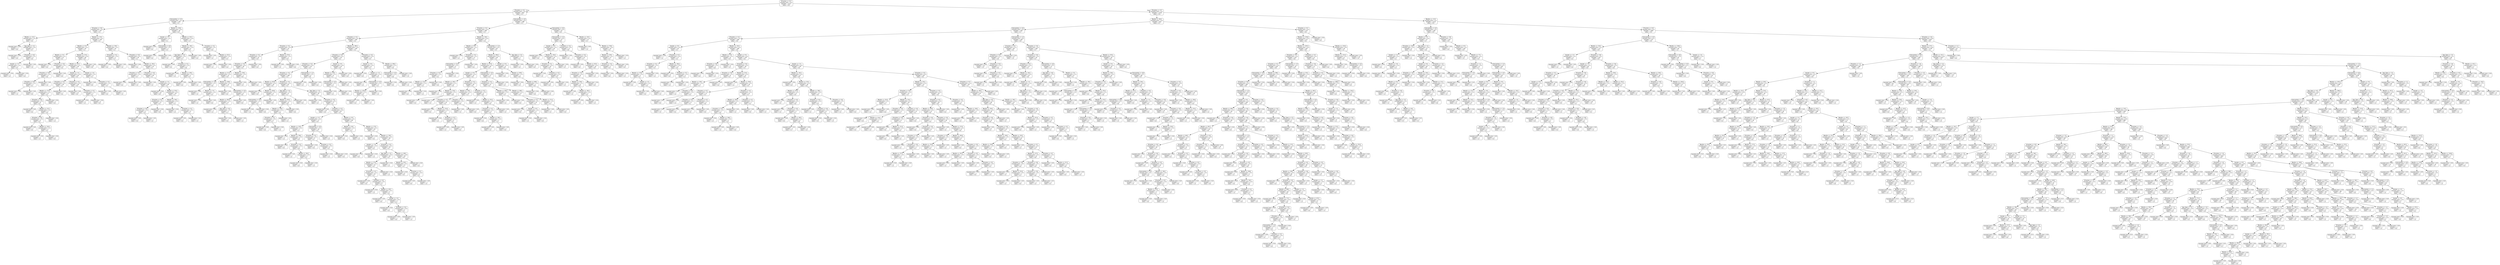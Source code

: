 digraph Tree {
node [shape=box, style="rounded", color="black", fontname="helvetica"] ;
edge [fontname="helvetica"] ;
0 [label="EFraction <= 0.3\nsquared_error = 0.2\nsamples = 3217\nvalue = 0.8"] ;
1 [label="EFraction <= 0.1\nsquared_error = 0.2\nsamples = 463\nvalue = 0.3"] ;
0 -> 1 [labeldistance=2.5, labelangle=45, headlabel="True"] ;
2 [label="Intervention <= 5.5\nsquared_error = 0.1\nsamples = 165\nvalue = 0.1"] ;
1 -> 2 ;
3 [label="EFraction <= 0.0\nsquared_error = 0.1\nsamples = 147\nvalue = 0.1"] ;
2 -> 3 ;
4 [label="Months <= 13.5\nsquared_error = 0.2\nsamples = 9\nvalue = 0.4"] ;
3 -> 4 ;
5 [label="squared_error = 0.0\nsamples = 3\nvalue = 0.0"] ;
4 -> 5 ;
6 [label="Age_Type <= 2.5\nsquared_error = 0.2\nsamples = 6\nvalue = 0.7"] ;
4 -> 6 ;
7 [label="squared_error = 0.0\nsamples = 2\nvalue = 0.0"] ;
6 -> 7 ;
8 [label="EFraction <= 0.0\nsquared_error = 0.1\nsamples = 4\nvalue = 0.9"] ;
6 -> 8 ;
9 [label="Gender <= 1.5\nsquared_error = 0.2\nsamples = 2\nvalue = 0.5"] ;
8 -> 9 ;
10 [label="squared_error = 0.0\nsamples = 1\nvalue = 1.0"] ;
9 -> 10 ;
11 [label="squared_error = 0.0\nsamples = 1\nvalue = 0.0"] ;
9 -> 11 ;
12 [label="squared_error = 0.0\nsamples = 2\nvalue = 1.0"] ;
8 -> 12 ;
13 [label="Months <= 33.5\nsquared_error = 0.1\nsamples = 138\nvalue = 0.1"] ;
3 -> 13 ;
14 [label="Months <= 6.5\nsquared_error = 0.1\nsamples = 97\nvalue = 0.1"] ;
13 -> 14 ;
15 [label="Months <= 5.5\nsquared_error = 0.1\nsamples = 15\nvalue = 0.2"] ;
14 -> 15 ;
16 [label="squared_error = 0.0\nsamples = 9\nvalue = 0.0"] ;
15 -> 16 ;
17 [label="EFraction <= 0.0\nsquared_error = 0.2\nsamples = 6\nvalue = 0.4"] ;
15 -> 17 ;
18 [label="EFraction <= 0.0\nsquared_error = 0.2\nsamples = 4\nvalue = 0.6"] ;
17 -> 18 ;
19 [label="EFraction <= 0.0\nsquared_error = 0.2\nsamples = 3\nvalue = 0.3"] ;
18 -> 19 ;
20 [label="squared_error = 0.0\nsamples = 1\nvalue = 1.0"] ;
19 -> 20 ;
21 [label="squared_error = 0.0\nsamples = 2\nvalue = 0.0"] ;
19 -> 21 ;
22 [label="squared_error = 0.0\nsamples = 1\nvalue = 1.0"] ;
18 -> 22 ;
23 [label="squared_error = 0.0\nsamples = 2\nvalue = 0.0"] ;
17 -> 23 ;
24 [label="Months <= 23.5\nsquared_error = 0.0\nsamples = 82\nvalue = 0.0"] ;
14 -> 24 ;
25 [label="Months <= 22.5\nsquared_error = 0.1\nsamples = 58\nvalue = 0.1"] ;
24 -> 25 ;
26 [label="Gender <= 1.5\nsquared_error = 0.0\nsamples = 54\nvalue = 0.0"] ;
25 -> 26 ;
27 [label="EFraction <= 0.1\nsquared_error = 0.1\nsamples = 18\nvalue = 0.1"] ;
26 -> 27 ;
28 [label="Months <= 17.0\nsquared_error = 0.1\nsamples = 11\nvalue = 0.2"] ;
27 -> 28 ;
29 [label="EFraction <= 0.0\nsquared_error = 0.2\nsamples = 8\nvalue = 0.2"] ;
28 -> 29 ;
30 [label="squared_error = 0.0\nsamples = 3\nvalue = 0.0"] ;
29 -> 30 ;
31 [label="Months <= 13.5\nsquared_error = 0.2\nsamples = 5\nvalue = 0.4"] ;
29 -> 31 ;
32 [label="EFraction <= 0.0\nsquared_error = 0.2\nsamples = 4\nvalue = 0.2"] ;
31 -> 32 ;
33 [label="squared_error = 0.0\nsamples = 2\nvalue = 0.0"] ;
32 -> 33 ;
34 [label="Months <= 10.0\nsquared_error = 0.2\nsamples = 2\nvalue = 0.5"] ;
32 -> 34 ;
35 [label="squared_error = 0.0\nsamples = 1\nvalue = 1.0"] ;
34 -> 35 ;
36 [label="squared_error = 0.0\nsamples = 1\nvalue = 0.0"] ;
34 -> 36 ;
37 [label="squared_error = 0.0\nsamples = 1\nvalue = 1.0"] ;
31 -> 37 ;
38 [label="squared_error = 0.0\nsamples = 3\nvalue = 0.0"] ;
28 -> 38 ;
39 [label="squared_error = 0.0\nsamples = 7\nvalue = 0.0"] ;
27 -> 39 ;
40 [label="EFraction <= 0.1\nsquared_error = 0.0\nsamples = 36\nvalue = 0.0"] ;
26 -> 40 ;
41 [label="squared_error = 0.0\nsamples = 31\nvalue = 0.0"] ;
40 -> 41 ;
42 [label="EFraction <= 0.1\nsquared_error = 0.1\nsamples = 5\nvalue = 0.2"] ;
40 -> 42 ;
43 [label="squared_error = 0.0\nsamples = 1\nvalue = 1.0"] ;
42 -> 43 ;
44 [label="squared_error = 0.0\nsamples = 4\nvalue = 0.0"] ;
42 -> 44 ;
45 [label="Gender <= 1.0\nsquared_error = 0.2\nsamples = 4\nvalue = 0.3"] ;
25 -> 45 ;
46 [label="squared_error = 0.0\nsamples = 2\nvalue = 0.0"] ;
45 -> 46 ;
47 [label="EFraction <= 0.1\nsquared_error = 0.2\nsamples = 2\nvalue = 0.7"] ;
45 -> 47 ;
48 [label="squared_error = 0.0\nsamples = 1\nvalue = 0.0"] ;
47 -> 48 ;
49 [label="squared_error = 0.0\nsamples = 1\nvalue = 1.0"] ;
47 -> 49 ;
50 [label="squared_error = 0.0\nsamples = 24\nvalue = 0.0"] ;
24 -> 50 ;
51 [label="Months <= 34.5\nsquared_error = 0.1\nsamples = 41\nvalue = 0.1"] ;
13 -> 51 ;
52 [label="EFraction <= 0.1\nsquared_error = 0.2\nsamples = 2\nvalue = 0.7"] ;
51 -> 52 ;
53 [label="squared_error = 0.0\nsamples = 1\nvalue = 0.0"] ;
52 -> 53 ;
54 [label="squared_error = 0.0\nsamples = 1\nvalue = 1.0"] ;
52 -> 54 ;
55 [label="EFraction <= 0.0\nsquared_error = 0.1\nsamples = 39\nvalue = 0.1"] ;
51 -> 55 ;
56 [label="squared_error = 0.0\nsamples = 7\nvalue = 0.0"] ;
55 -> 56 ;
57 [label="Months <= 36.5\nsquared_error = 0.1\nsamples = 32\nvalue = 0.1"] ;
55 -> 57 ;
58 [label="EFraction <= 0.1\nsquared_error = 0.2\nsamples = 3\nvalue = 0.7"] ;
57 -> 58 ;
59 [label="squared_error = 0.0\nsamples = 1\nvalue = 0.0"] ;
58 -> 59 ;
60 [label="squared_error = 0.0\nsamples = 2\nvalue = 1.0"] ;
58 -> 60 ;
61 [label="EFraction <= 0.0\nsquared_error = 0.1\nsamples = 29\nvalue = 0.1"] ;
57 -> 61 ;
62 [label="squared_error = 0.0\nsamples = 1\nvalue = 1.0"] ;
61 -> 62 ;
63 [label="Gender <= 1.5\nsquared_error = 0.1\nsamples = 28\nvalue = 0.1"] ;
61 -> 63 ;
64 [label="squared_error = 0.0\nsamples = 10\nvalue = 0.0"] ;
63 -> 64 ;
65 [label="Months <= 55.0\nsquared_error = 0.1\nsamples = 18\nvalue = 0.1"] ;
63 -> 65 ;
66 [label="EFraction <= 0.1\nsquared_error = 0.1\nsamples = 11\nvalue = 0.1"] ;
65 -> 66 ;
67 [label="EFraction <= 0.0\nsquared_error = 0.2\nsamples = 2\nvalue = 0.5"] ;
66 -> 67 ;
68 [label="squared_error = 0.0\nsamples = 1\nvalue = 0.0"] ;
67 -> 68 ;
69 [label="squared_error = 0.0\nsamples = 1\nvalue = 1.0"] ;
67 -> 69 ;
70 [label="squared_error = 0.0\nsamples = 9\nvalue = 0.0"] ;
66 -> 70 ;
71 [label="Months <= 59.5\nsquared_error = 0.2\nsamples = 7\nvalue = 0.3"] ;
65 -> 71 ;
72 [label="squared_error = 0.0\nsamples = 1\nvalue = 1.0"] ;
71 -> 72 ;
73 [label="EFraction <= 0.1\nsquared_error = 0.1\nsamples = 6\nvalue = 0.1"] ;
71 -> 73 ;
74 [label="squared_error = 0.0\nsamples = 5\nvalue = 0.0"] ;
73 -> 74 ;
75 [label="squared_error = 0.0\nsamples = 1\nvalue = 1.0"] ;
73 -> 75 ;
76 [label="Months <= 24.0\nsquared_error = 0.2\nsamples = 18\nvalue = 0.4"] ;
2 -> 76 ;
77 [label="Gender <= 1.5\nsquared_error = 0.1\nsamples = 7\nvalue = 0.1"] ;
76 -> 77 ;
78 [label="squared_error = 0.0\nsamples = 5\nvalue = 0.0"] ;
77 -> 78 ;
79 [label="Intervention <= 8.5\nsquared_error = 0.2\nsamples = 2\nvalue = 0.5"] ;
77 -> 79 ;
80 [label="squared_error = 0.0\nsamples = 1\nvalue = 0.0"] ;
79 -> 80 ;
81 [label="squared_error = 0.0\nsamples = 1\nvalue = 1.0"] ;
79 -> 81 ;
82 [label="Months <= 41.5\nsquared_error = 0.2\nsamples = 11\nvalue = 0.7"] ;
76 -> 82 ;
83 [label="Months <= 34.5\nsquared_error = 0.2\nsamples = 6\nvalue = 0.5"] ;
82 -> 83 ;
84 [label="Age_Type <= 2.0\nsquared_error = 0.2\nsamples = 4\nvalue = 0.7"] ;
83 -> 84 ;
85 [label="squared_error = 0.0\nsamples = 1\nvalue = 0.0"] ;
84 -> 85 ;
86 [label="EFraction <= 0.1\nsquared_error = 0.2\nsamples = 3\nvalue = 0.8"] ;
84 -> 86 ;
87 [label="squared_error = 0.0\nsamples = 1\nvalue = 1.0"] ;
86 -> 87 ;
88 [label="Months <= 29.5\nsquared_error = 0.2\nsamples = 2\nvalue = 0.7"] ;
86 -> 88 ;
89 [label="squared_error = 0.0\nsamples = 1\nvalue = 0.0"] ;
88 -> 89 ;
90 [label="squared_error = 0.0\nsamples = 1\nvalue = 1.0"] ;
88 -> 90 ;
91 [label="squared_error = 0.0\nsamples = 2\nvalue = 0.0"] ;
83 -> 91 ;
92 [label="EFraction <= 0.1\nsquared_error = 0.1\nsamples = 5\nvalue = 0.9"] ;
82 -> 92 ;
93 [label="squared_error = 0.0\nsamples = 3\nvalue = 1.0"] ;
92 -> 93 ;
94 [label="Months <= 52.5\nsquared_error = 0.2\nsamples = 2\nvalue = 0.5"] ;
92 -> 94 ;
95 [label="squared_error = 0.0\nsamples = 1\nvalue = 1.0"] ;
94 -> 95 ;
96 [label="squared_error = 0.0\nsamples = 1\nvalue = 0.0"] ;
94 -> 96 ;
97 [label="Intervention <= 4.5\nsquared_error = 0.2\nsamples = 298\nvalue = 0.3"] ;
1 -> 97 ;
98 [label="EFraction <= 0.2\nsquared_error = 0.2\nsamples = 246\nvalue = 0.3"] ;
97 -> 98 ;
99 [label="EFraction <= 0.1\nsquared_error = 0.2\nsamples = 169\nvalue = 0.2"] ;
98 -> 99 ;
100 [label="EFraction <= 0.1\nsquared_error = 0.2\nsamples = 25\nvalue = 0.5"] ;
99 -> 100 ;
101 [label="EFraction <= 0.1\nsquared_error = 0.2\nsamples = 22\nvalue = 0.4"] ;
100 -> 101 ;
102 [label="EFraction <= 0.1\nsquared_error = 0.2\nsamples = 18\nvalue = 0.5"] ;
101 -> 102 ;
103 [label="Months <= 11.5\nsquared_error = 0.2\nsamples = 15\nvalue = 0.4"] ;
102 -> 103 ;
104 [label="Intervention <= 1.0\nsquared_error = 0.2\nsamples = 3\nvalue = 0.8"] ;
103 -> 104 ;
105 [label="squared_error = 0.0\nsamples = 1\nvalue = 1.0"] ;
104 -> 105 ;
106 [label="Months <= 7.5\nsquared_error = 0.2\nsamples = 2\nvalue = 0.5"] ;
104 -> 106 ;
107 [label="squared_error = 0.0\nsamples = 1\nvalue = 1.0"] ;
106 -> 107 ;
108 [label="squared_error = 0.0\nsamples = 1\nvalue = 0.0"] ;
106 -> 108 ;
109 [label="Months <= 28.0\nsquared_error = 0.2\nsamples = 12\nvalue = 0.3"] ;
103 -> 109 ;
110 [label="squared_error = 0.0\nsamples = 4\nvalue = 0.0"] ;
109 -> 110 ;
111 [label="Intervention <= 0.5\nsquared_error = 0.2\nsamples = 8\nvalue = 0.6"] ;
109 -> 111 ;
112 [label="Months <= 60.0\nsquared_error = 0.2\nsamples = 6\nvalue = 0.7"] ;
111 -> 112 ;
113 [label="squared_error = 0.0\nsamples = 3\nvalue = 1.0"] ;
112 -> 113 ;
114 [label="Age_Type <= 4.0\nsquared_error = 0.2\nsamples = 3\nvalue = 0.3"] ;
112 -> 114 ;
115 [label="squared_error = 0.0\nsamples = 2\nvalue = 0.0"] ;
114 -> 115 ;
116 [label="squared_error = 0.0\nsamples = 1\nvalue = 1.0"] ;
114 -> 116 ;
117 [label="squared_error = 0.0\nsamples = 2\nvalue = 0.0"] ;
111 -> 117 ;
118 [label="Months <= 39.5\nsquared_error = 0.2\nsamples = 3\nvalue = 0.8"] ;
102 -> 118 ;
119 [label="squared_error = 0.0\nsamples = 2\nvalue = 1.0"] ;
118 -> 119 ;
120 [label="squared_error = 0.0\nsamples = 1\nvalue = 0.0"] ;
118 -> 120 ;
121 [label="squared_error = 0.0\nsamples = 4\nvalue = 0.0"] ;
101 -> 121 ;
122 [label="Months <= 55.5\nsquared_error = 0.1\nsamples = 3\nvalue = 0.9"] ;
100 -> 122 ;
123 [label="squared_error = 0.0\nsamples = 2\nvalue = 1.0"] ;
122 -> 123 ;
124 [label="squared_error = 0.0\nsamples = 1\nvalue = 0.0"] ;
122 -> 124 ;
125 [label="Months <= 80.5\nsquared_error = 0.2\nsamples = 144\nvalue = 0.2"] ;
99 -> 125 ;
126 [label="EFraction <= 0.2\nsquared_error = 0.1\nsamples = 131\nvalue = 0.2"] ;
125 -> 126 ;
127 [label="EFraction <= 0.2\nsquared_error = 0.2\nsamples = 112\nvalue = 0.2"] ;
126 -> 127 ;
128 [label="EFraction <= 0.1\nsquared_error = 0.1\nsamples = 106\nvalue = 0.2"] ;
127 -> 128 ;
129 [label="Months <= 42.0\nsquared_error = 0.0\nsamples = 19\nvalue = 0.0"] ;
128 -> 129 ;
130 [label="squared_error = 0.0\nsamples = 15\nvalue = 0.0"] ;
129 -> 130 ;
131 [label="Months <= 60.0\nsquared_error = 0.2\nsamples = 4\nvalue = 0.2"] ;
129 -> 131 ;
132 [label="Intervention <= 0.5\nsquared_error = 0.2\nsamples = 2\nvalue = 0.5"] ;
131 -> 132 ;
133 [label="squared_error = 0.0\nsamples = 1\nvalue = 1.0"] ;
132 -> 133 ;
134 [label="squared_error = 0.0\nsamples = 1\nvalue = 0.0"] ;
132 -> 134 ;
135 [label="squared_error = 0.0\nsamples = 2\nvalue = 0.0"] ;
131 -> 135 ;
136 [label="EFraction <= 0.1\nsquared_error = 0.2\nsamples = 87\nvalue = 0.2"] ;
128 -> 136 ;
137 [label="Age_Type <= 3.5\nsquared_error = 0.2\nsamples = 9\nvalue = 0.7"] ;
136 -> 137 ;
138 [label="Months <= 42.5\nsquared_error = 0.2\nsamples = 8\nvalue = 0.8"] ;
137 -> 138 ;
139 [label="Months <= 19.0\nsquared_error = 0.1\nsamples = 7\nvalue = 0.9"] ;
138 -> 139 ;
140 [label="EFraction <= 0.1\nsquared_error = 0.2\nsamples = 2\nvalue = 0.7"] ;
139 -> 140 ;
141 [label="squared_error = 0.0\nsamples = 1\nvalue = 0.0"] ;
140 -> 141 ;
142 [label="squared_error = 0.0\nsamples = 1\nvalue = 1.0"] ;
140 -> 142 ;
143 [label="squared_error = 0.0\nsamples = 5\nvalue = 1.0"] ;
139 -> 143 ;
144 [label="squared_error = 0.0\nsamples = 1\nvalue = 0.0"] ;
138 -> 144 ;
145 [label="squared_error = 0.0\nsamples = 1\nvalue = 0.0"] ;
137 -> 145 ;
146 [label="Age_Type <= 2.5\nsquared_error = 0.1\nsamples = 78\nvalue = 0.2"] ;
136 -> 146 ;
147 [label="squared_error = 0.0\nsamples = 1\nvalue = 1.0"] ;
146 -> 147 ;
148 [label="EFraction <= 0.2\nsquared_error = 0.1\nsamples = 77\nvalue = 0.2"] ;
146 -> 148 ;
149 [label="squared_error = 0.0\nsamples = 14\nvalue = 0.0"] ;
148 -> 149 ;
150 [label="EFraction <= 0.2\nsquared_error = 0.2\nsamples = 63\nvalue = 0.2"] ;
148 -> 150 ;
151 [label="Gender <= 1.5\nsquared_error = 0.2\nsamples = 17\nvalue = 0.4"] ;
150 -> 151 ;
152 [label="Months <= 32.0\nsquared_error = 0.2\nsamples = 7\nvalue = 0.7"] ;
151 -> 152 ;
153 [label="squared_error = 0.0\nsamples = 3\nvalue = 1.0"] ;
152 -> 153 ;
154 [label="Months <= 39.0\nsquared_error = 0.2\nsamples = 4\nvalue = 0.4"] ;
152 -> 154 ;
155 [label="squared_error = 0.0\nsamples = 1\nvalue = 0.0"] ;
154 -> 155 ;
156 [label="EFraction <= 0.2\nsquared_error = 0.2\nsamples = 3\nvalue = 0.8"] ;
154 -> 156 ;
157 [label="squared_error = 0.0\nsamples = 1\nvalue = 1.0"] ;
156 -> 157 ;
158 [label="Months <= 56.5\nsquared_error = 0.2\nsamples = 2\nvalue = 0.5"] ;
156 -> 158 ;
159 [label="squared_error = 0.0\nsamples = 1\nvalue = 0.0"] ;
158 -> 159 ;
160 [label="squared_error = 0.0\nsamples = 1\nvalue = 1.0"] ;
158 -> 160 ;
161 [label="Intervention <= 0.5\nsquared_error = 0.2\nsamples = 10\nvalue = 0.2"] ;
151 -> 161 ;
162 [label="EFraction <= 0.2\nsquared_error = 0.1\nsamples = 9\nvalue = 0.1"] ;
161 -> 162 ;
163 [label="squared_error = 0.0\nsamples = 5\nvalue = 0.0"] ;
162 -> 163 ;
164 [label="EFraction <= 0.2\nsquared_error = 0.2\nsamples = 4\nvalue = 0.2"] ;
162 -> 164 ;
165 [label="squared_error = 0.0\nsamples = 1\nvalue = 1.0"] ;
164 -> 165 ;
166 [label="squared_error = 0.0\nsamples = 3\nvalue = 0.0"] ;
164 -> 166 ;
167 [label="squared_error = 0.0\nsamples = 1\nvalue = 1.0"] ;
161 -> 167 ;
168 [label="Months <= 9.5\nsquared_error = 0.1\nsamples = 46\nvalue = 0.1"] ;
150 -> 168 ;
169 [label="Months <= 8.0\nsquared_error = 0.2\nsamples = 3\nvalue = 0.3"] ;
168 -> 169 ;
170 [label="squared_error = 0.0\nsamples = 2\nvalue = 0.0"] ;
169 -> 170 ;
171 [label="squared_error = 0.0\nsamples = 1\nvalue = 1.0"] ;
169 -> 171 ;
172 [label="Months <= 17.0\nsquared_error = 0.1\nsamples = 43\nvalue = 0.1"] ;
168 -> 172 ;
173 [label="squared_error = 0.0\nsamples = 7\nvalue = 0.0"] ;
172 -> 173 ;
174 [label="Months <= 18.5\nsquared_error = 0.1\nsamples = 36\nvalue = 0.1"] ;
172 -> 174 ;
175 [label="Gender <= 1.0\nsquared_error = 0.2\nsamples = 2\nvalue = 0.5"] ;
174 -> 175 ;
176 [label="squared_error = 0.0\nsamples = 1\nvalue = 0.0"] ;
175 -> 176 ;
177 [label="squared_error = 0.0\nsamples = 1\nvalue = 1.0"] ;
175 -> 177 ;
178 [label="EFraction <= 0.2\nsquared_error = 0.1\nsamples = 34\nvalue = 0.1"] ;
174 -> 178 ;
179 [label="Age_Type <= 3.5\nsquared_error = 0.2\nsamples = 16\nvalue = 0.2"] ;
178 -> 179 ;
180 [label="Months <= 57.0\nsquared_error = 0.1\nsamples = 15\nvalue = 0.2"] ;
179 -> 180 ;
181 [label="EFraction <= 0.2\nsquared_error = 0.1\nsamples = 14\nvalue = 0.1"] ;
180 -> 181 ;
182 [label="squared_error = 0.0\nsamples = 8\nvalue = 0.0"] ;
181 -> 182 ;
183 [label="EFraction <= 0.2\nsquared_error = 0.2\nsamples = 6\nvalue = 0.3"] ;
181 -> 183 ;
184 [label="squared_error = 0.0\nsamples = 1\nvalue = 1.0"] ;
183 -> 184 ;
185 [label="Months <= 24.5\nsquared_error = 0.1\nsamples = 5\nvalue = 0.2"] ;
183 -> 185 ;
186 [label="squared_error = 0.0\nsamples = 2\nvalue = 0.0"] ;
185 -> 186 ;
187 [label="Gender <= 1.0\nsquared_error = 0.2\nsamples = 3\nvalue = 0.3"] ;
185 -> 187 ;
188 [label="squared_error = 0.0\nsamples = 1\nvalue = 0.0"] ;
187 -> 188 ;
189 [label="EFraction <= 0.2\nsquared_error = 0.2\nsamples = 2\nvalue = 0.5"] ;
187 -> 189 ;
190 [label="squared_error = 0.0\nsamples = 1\nvalue = 0.0"] ;
189 -> 190 ;
191 [label="squared_error = 0.0\nsamples = 1\nvalue = 1.0"] ;
189 -> 191 ;
192 [label="squared_error = 0.0\nsamples = 1\nvalue = 1.0"] ;
180 -> 192 ;
193 [label="squared_error = 0.0\nsamples = 1\nvalue = 1.0"] ;
179 -> 193 ;
194 [label="Months <= 49.5\nsquared_error = 0.0\nsamples = 18\nvalue = 0.0"] ;
178 -> 194 ;
195 [label="Months <= 45.5\nsquared_error = 0.1\nsamples = 11\nvalue = 0.1"] ;
194 -> 195 ;
196 [label="squared_error = 0.0\nsamples = 9\nvalue = 0.0"] ;
195 -> 196 ;
197 [label="EFraction <= 0.2\nsquared_error = 0.2\nsamples = 2\nvalue = 0.5"] ;
195 -> 197 ;
198 [label="squared_error = 0.0\nsamples = 1\nvalue = 0.0"] ;
197 -> 198 ;
199 [label="squared_error = 0.0\nsamples = 1\nvalue = 1.0"] ;
197 -> 199 ;
200 [label="squared_error = 0.0\nsamples = 7\nvalue = 0.0"] ;
194 -> 200 ;
201 [label="Intervention <= 1.5\nsquared_error = 0.1\nsamples = 6\nvalue = 0.8"] ;
127 -> 201 ;
202 [label="squared_error = 0.0\nsamples = 5\nvalue = 1.0"] ;
201 -> 202 ;
203 [label="squared_error = 0.0\nsamples = 1\nvalue = 0.0"] ;
201 -> 203 ;
204 [label="Gender <= 0.5\nsquared_error = 0.0\nsamples = 19\nvalue = 0.0"] ;
126 -> 204 ;
205 [label="Months <= 19.5\nsquared_error = 0.1\nsamples = 6\nvalue = 0.1"] ;
204 -> 205 ;
206 [label="Intervention <= 0.5\nsquared_error = 0.2\nsamples = 2\nvalue = 0.3"] ;
205 -> 206 ;
207 [label="squared_error = 0.0\nsamples = 1\nvalue = 1.0"] ;
206 -> 207 ;
208 [label="squared_error = 0.0\nsamples = 1\nvalue = 0.0"] ;
206 -> 208 ;
209 [label="squared_error = 0.0\nsamples = 4\nvalue = 0.0"] ;
205 -> 209 ;
210 [label="squared_error = 0.0\nsamples = 13\nvalue = 0.0"] ;
204 -> 210 ;
211 [label="EFraction <= 0.2\nsquared_error = 0.2\nsamples = 13\nvalue = 0.5"] ;
125 -> 211 ;
212 [label="Gender <= 0.5\nsquared_error = 0.2\nsamples = 8\nvalue = 0.3"] ;
211 -> 212 ;
213 [label="squared_error = 0.0\nsamples = 2\nvalue = 0.0"] ;
212 -> 213 ;
214 [label="Gender <= 1.5\nsquared_error = 0.2\nsamples = 6\nvalue = 0.4"] ;
212 -> 214 ;
215 [label="squared_error = 0.0\nsamples = 1\nvalue = 1.0"] ;
214 -> 215 ;
216 [label="Intervention <= 0.5\nsquared_error = 0.2\nsamples = 5\nvalue = 0.3"] ;
214 -> 216 ;
217 [label="Months <= 122.0\nsquared_error = 0.1\nsamples = 4\nvalue = 0.2"] ;
216 -> 217 ;
218 [label="squared_error = 0.0\nsamples = 3\nvalue = 0.0"] ;
217 -> 218 ;
219 [label="squared_error = 0.0\nsamples = 1\nvalue = 1.0"] ;
217 -> 219 ;
220 [label="squared_error = 0.0\nsamples = 1\nvalue = 1.0"] ;
216 -> 220 ;
221 [label="Months <= 94.0\nsquared_error = 0.1\nsamples = 5\nvalue = 0.9"] ;
211 -> 221 ;
222 [label="Intervention <= 0.5\nsquared_error = 0.2\nsamples = 3\nvalue = 0.8"] ;
221 -> 222 ;
223 [label="squared_error = 0.0\nsamples = 1\nvalue = 0.0"] ;
222 -> 223 ;
224 [label="squared_error = 0.0\nsamples = 2\nvalue = 1.0"] ;
222 -> 224 ;
225 [label="squared_error = 0.0\nsamples = 2\nvalue = 1.0"] ;
221 -> 225 ;
226 [label="Months <= 18.5\nsquared_error = 0.2\nsamples = 77\nvalue = 0.4"] ;
98 -> 226 ;
227 [label="Months <= 8.5\nsquared_error = 0.1\nsamples = 12\nvalue = 0.1"] ;
226 -> 227 ;
228 [label="squared_error = 0.0\nsamples = 1\nvalue = 1.0"] ;
227 -> 228 ;
229 [label="EFraction <= 0.3\nsquared_error = 0.1\nsamples = 11\nvalue = 0.1"] ;
227 -> 229 ;
230 [label="Intervention <= 0.5\nsquared_error = 0.2\nsamples = 4\nvalue = 0.3"] ;
229 -> 230 ;
231 [label="EFraction <= 0.2\nsquared_error = 0.1\nsamples = 3\nvalue = 0.2"] ;
230 -> 231 ;
232 [label="Months <= 11.0\nsquared_error = 0.2\nsamples = 2\nvalue = 0.3"] ;
231 -> 232 ;
233 [label="squared_error = 0.0\nsamples = 1\nvalue = 0.0"] ;
232 -> 233 ;
234 [label="squared_error = 0.0\nsamples = 1\nvalue = 1.0"] ;
232 -> 234 ;
235 [label="squared_error = 0.0\nsamples = 1\nvalue = 0.0"] ;
231 -> 235 ;
236 [label="squared_error = 0.0\nsamples = 1\nvalue = 1.0"] ;
230 -> 236 ;
237 [label="squared_error = 0.0\nsamples = 7\nvalue = 0.0"] ;
229 -> 237 ;
238 [label="Intervention <= 1.5\nsquared_error = 0.2\nsamples = 65\nvalue = 0.5"] ;
226 -> 238 ;
239 [label="Months <= 84.0\nsquared_error = 0.2\nsamples = 58\nvalue = 0.5"] ;
238 -> 239 ;
240 [label="Months <= 47.0\nsquared_error = 0.2\nsamples = 50\nvalue = 0.5"] ;
239 -> 240 ;
241 [label="Gender <= 0.5\nsquared_error = 0.2\nsamples = 33\nvalue = 0.6"] ;
240 -> 241 ;
242 [label="Months <= 29.5\nsquared_error = 0.1\nsamples = 9\nvalue = 0.9"] ;
241 -> 242 ;
243 [label="squared_error = 0.0\nsamples = 4\nvalue = 1.0"] ;
242 -> 243 ;
244 [label="Months <= 32.0\nsquared_error = 0.1\nsamples = 5\nvalue = 0.8"] ;
242 -> 244 ;
245 [label="squared_error = 0.0\nsamples = 1\nvalue = 0.0"] ;
244 -> 245 ;
246 [label="squared_error = 0.0\nsamples = 4\nvalue = 1.0"] ;
244 -> 246 ;
247 [label="EFraction <= 0.3\nsquared_error = 0.2\nsamples = 24\nvalue = 0.5"] ;
241 -> 247 ;
248 [label="Months <= 34.5\nsquared_error = 0.2\nsamples = 15\nvalue = 0.3"] ;
247 -> 248 ;
249 [label="EFraction <= 0.3\nsquared_error = 0.2\nsamples = 10\nvalue = 0.2"] ;
248 -> 249 ;
250 [label="squared_error = 0.0\nsamples = 5\nvalue = 0.0"] ;
249 -> 250 ;
251 [label="Months <= 23.0\nsquared_error = 0.2\nsamples = 5\nvalue = 0.5"] ;
249 -> 251 ;
252 [label="squared_error = 0.0\nsamples = 1\nvalue = 1.0"] ;
251 -> 252 ;
253 [label="EFraction <= 0.3\nsquared_error = 0.2\nsamples = 4\nvalue = 0.2"] ;
251 -> 253 ;
254 [label="squared_error = 0.0\nsamples = 1\nvalue = 1.0"] ;
253 -> 254 ;
255 [label="squared_error = 0.0\nsamples = 3\nvalue = 0.0"] ;
253 -> 255 ;
256 [label="EFraction <= 0.3\nsquared_error = 0.2\nsamples = 5\nvalue = 0.6"] ;
248 -> 256 ;
257 [label="squared_error = 0.0\nsamples = 3\nvalue = 1.0"] ;
256 -> 257 ;
258 [label="squared_error = 0.0\nsamples = 2\nvalue = 0.0"] ;
256 -> 258 ;
259 [label="EFraction <= 0.3\nsquared_error = 0.2\nsamples = 9\nvalue = 0.8"] ;
247 -> 259 ;
260 [label="squared_error = 0.0\nsamples = 3\nvalue = 1.0"] ;
259 -> 260 ;
261 [label="Months <= 35.5\nsquared_error = 0.2\nsamples = 6\nvalue = 0.6"] ;
259 -> 261 ;
262 [label="EFraction <= 0.3\nsquared_error = 0.2\nsamples = 4\nvalue = 0.4"] ;
261 -> 262 ;
263 [label="squared_error = 0.0\nsamples = 1\nvalue = 0.0"] ;
262 -> 263 ;
264 [label="Months <= 30.5\nsquared_error = 0.2\nsamples = 3\nvalue = 0.7"] ;
262 -> 264 ;
265 [label="squared_error = 0.0\nsamples = 2\nvalue = 1.0"] ;
264 -> 265 ;
266 [label="squared_error = 0.0\nsamples = 1\nvalue = 0.0"] ;
264 -> 266 ;
267 [label="squared_error = 0.0\nsamples = 2\nvalue = 1.0"] ;
261 -> 267 ;
268 [label="Intervention <= 0.5\nsquared_error = 0.2\nsamples = 17\nvalue = 0.3"] ;
240 -> 268 ;
269 [label="EFraction <= 0.3\nsquared_error = 0.2\nsamples = 15\nvalue = 0.2"] ;
268 -> 269 ;
270 [label="Months <= 64.0\nsquared_error = 0.2\nsamples = 2\nvalue = 0.7"] ;
269 -> 270 ;
271 [label="squared_error = 0.0\nsamples = 1\nvalue = 1.0"] ;
270 -> 271 ;
272 [label="squared_error = 0.0\nsamples = 1\nvalue = 0.0"] ;
270 -> 272 ;
273 [label="Months <= 68.5\nsquared_error = 0.1\nsamples = 13\nvalue = 0.1"] ;
269 -> 273 ;
274 [label="EFraction <= 0.3\nsquared_error = 0.1\nsamples = 10\nvalue = 0.1"] ;
273 -> 274 ;
275 [label="squared_error = 0.0\nsamples = 8\nvalue = 0.0"] ;
274 -> 275 ;
276 [label="Gender <= 0.5\nsquared_error = 0.2\nsamples = 2\nvalue = 0.3"] ;
274 -> 276 ;
277 [label="squared_error = 0.0\nsamples = 1\nvalue = 1.0"] ;
276 -> 277 ;
278 [label="squared_error = 0.0\nsamples = 1\nvalue = 0.0"] ;
276 -> 278 ;
279 [label="Months <= 71.5\nsquared_error = 0.2\nsamples = 3\nvalue = 0.3"] ;
273 -> 279 ;
280 [label="squared_error = 0.0\nsamples = 1\nvalue = 1.0"] ;
279 -> 280 ;
281 [label="squared_error = 0.0\nsamples = 2\nvalue = 0.0"] ;
279 -> 281 ;
282 [label="squared_error = 0.0\nsamples = 2\nvalue = 1.0"] ;
268 -> 282 ;
283 [label="Gender <= 0.5\nsquared_error = 0.2\nsamples = 8\nvalue = 0.8"] ;
239 -> 283 ;
284 [label="squared_error = 0.0\nsamples = 1\nvalue = 0.0"] ;
283 -> 284 ;
285 [label="Months <= 94.5\nsquared_error = 0.1\nsamples = 7\nvalue = 0.9"] ;
283 -> 285 ;
286 [label="squared_error = 0.0\nsamples = 4\nvalue = 1.0"] ;
285 -> 286 ;
287 [label="Months <= 98.5\nsquared_error = 0.2\nsamples = 3\nvalue = 0.8"] ;
285 -> 287 ;
288 [label="squared_error = 0.0\nsamples = 1\nvalue = 0.0"] ;
287 -> 288 ;
289 [label="squared_error = 0.0\nsamples = 2\nvalue = 1.0"] ;
287 -> 289 ;
290 [label="Age_Type <= 2.5\nsquared_error = 0.1\nsamples = 7\nvalue = 0.2"] ;
238 -> 290 ;
291 [label="squared_error = 0.0\nsamples = 1\nvalue = 1.0"] ;
290 -> 291 ;
292 [label="squared_error = 0.0\nsamples = 6\nvalue = 0.0"] ;
290 -> 292 ;
293 [label="Intervention <= 9.5\nsquared_error = 0.2\nsamples = 52\nvalue = 0.6"] ;
97 -> 293 ;
294 [label="Intervention <= 5.5\nsquared_error = 0.2\nsamples = 37\nvalue = 0.6"] ;
293 -> 294 ;
295 [label="Gender <= 0.5\nsquared_error = 0.2\nsamples = 20\nvalue = 0.5"] ;
294 -> 295 ;
296 [label="squared_error = 0.0\nsamples = 4\nvalue = 0.0"] ;
295 -> 296 ;
297 [label="Months <= 36.5\nsquared_error = 0.2\nsamples = 16\nvalue = 0.6"] ;
295 -> 297 ;
298 [label="EFraction <= 0.1\nsquared_error = 0.2\nsamples = 10\nvalue = 0.4"] ;
297 -> 298 ;
299 [label="squared_error = 0.0\nsamples = 2\nvalue = 1.0"] ;
298 -> 299 ;
300 [label="EFraction <= 0.2\nsquared_error = 0.2\nsamples = 8\nvalue = 0.2"] ;
298 -> 300 ;
301 [label="squared_error = 0.0\nsamples = 6\nvalue = 0.0"] ;
300 -> 301 ;
302 [label="squared_error = 0.0\nsamples = 2\nvalue = 1.0"] ;
300 -> 302 ;
303 [label="squared_error = 0.0\nsamples = 6\nvalue = 1.0"] ;
297 -> 303 ;
304 [label="EFraction <= 0.2\nsquared_error = 0.2\nsamples = 17\nvalue = 0.8"] ;
294 -> 304 ;
305 [label="squared_error = 0.0\nsamples = 5\nvalue = 1.0"] ;
304 -> 305 ;
306 [label="EFraction <= 0.2\nsquared_error = 0.2\nsamples = 12\nvalue = 0.7"] ;
304 -> 306 ;
307 [label="squared_error = 0.0\nsamples = 2\nvalue = 0.0"] ;
306 -> 307 ;
308 [label="Months <= 42.5\nsquared_error = 0.2\nsamples = 10\nvalue = 0.8"] ;
306 -> 308 ;
309 [label="EFraction <= 0.3\nsquared_error = 0.2\nsamples = 8\nvalue = 0.7"] ;
308 -> 309 ;
310 [label="Months <= 34.0\nsquared_error = 0.1\nsamples = 6\nvalue = 0.9"] ;
309 -> 310 ;
311 [label="squared_error = 0.0\nsamples = 4\nvalue = 1.0"] ;
310 -> 311 ;
312 [label="Months <= 36.5\nsquared_error = 0.2\nsamples = 2\nvalue = 0.5"] ;
310 -> 312 ;
313 [label="squared_error = 0.0\nsamples = 1\nvalue = 0.0"] ;
312 -> 313 ;
314 [label="squared_error = 0.0\nsamples = 1\nvalue = 1.0"] ;
312 -> 314 ;
315 [label="squared_error = 0.0\nsamples = 2\nvalue = 0.0"] ;
309 -> 315 ;
316 [label="squared_error = 0.0\nsamples = 2\nvalue = 1.0"] ;
308 -> 316 ;
317 [label="Months <= 14.5\nsquared_error = 0.2\nsamples = 15\nvalue = 0.3"] ;
293 -> 317 ;
318 [label="squared_error = 0.0\nsamples = 1\nvalue = 1.0"] ;
317 -> 318 ;
319 [label="Months <= 76.0\nsquared_error = 0.2\nsamples = 14\nvalue = 0.2"] ;
317 -> 319 ;
320 [label="Months <= 29.5\nsquared_error = 0.1\nsamples = 13\nvalue = 0.1"] ;
319 -> 320 ;
321 [label="EFraction <= 0.2\nsquared_error = 0.2\nsamples = 5\nvalue = 0.4"] ;
320 -> 321 ;
322 [label="squared_error = 0.0\nsamples = 3\nvalue = 0.0"] ;
321 -> 322 ;
323 [label="squared_error = 0.0\nsamples = 2\nvalue = 1.0"] ;
321 -> 323 ;
324 [label="squared_error = 0.0\nsamples = 8\nvalue = 0.0"] ;
320 -> 324 ;
325 [label="squared_error = 0.0\nsamples = 1\nvalue = 1.0"] ;
319 -> 325 ;
326 [label="EFraction <= 0.7\nsquared_error = 0.1\nsamples = 2754\nvalue = 0.9"] ;
0 -> 326 [labeldistance=2.5, labelangle=-45, headlabel="False"] ;
327 [label="Months <= 46.5\nsquared_error = 0.2\nsamples = 622\nvalue = 0.7"] ;
326 -> 327 ;
328 [label="Intervention <= 0.5\nsquared_error = 0.2\nsamples = 350\nvalue = 0.7"] ;
327 -> 328 ;
329 [label="EFraction <= 0.3\nsquared_error = 0.2\nsamples = 206\nvalue = 0.6"] ;
328 -> 329 ;
330 [label="Gender <= 0.5\nsquared_error = 0.2\nsamples = 20\nvalue = 0.3"] ;
329 -> 330 ;
331 [label="squared_error = 0.0\nsamples = 3\nvalue = 1.0"] ;
330 -> 331 ;
332 [label="EFraction <= 0.3\nsquared_error = 0.2\nsamples = 17\nvalue = 0.2"] ;
330 -> 332 ;
333 [label="EFraction <= 0.3\nsquared_error = 0.2\nsamples = 6\nvalue = 0.5"] ;
332 -> 333 ;
334 [label="Months <= 33.0\nsquared_error = 0.2\nsamples = 5\nvalue = 0.2"] ;
333 -> 334 ;
335 [label="squared_error = 0.0\nsamples = 3\nvalue = 0.0"] ;
334 -> 335 ;
336 [label="Gender <= 1.5\nsquared_error = 0.2\nsamples = 2\nvalue = 0.5"] ;
334 -> 336 ;
337 [label="squared_error = 0.0\nsamples = 1\nvalue = 0.0"] ;
336 -> 337 ;
338 [label="squared_error = 0.0\nsamples = 1\nvalue = 1.0"] ;
336 -> 338 ;
339 [label="squared_error = 0.0\nsamples = 1\nvalue = 1.0"] ;
333 -> 339 ;
340 [label="Months <= 36.0\nsquared_error = 0.0\nsamples = 11\nvalue = 0.0"] ;
332 -> 340 ;
341 [label="squared_error = 0.0\nsamples = 9\nvalue = 0.0"] ;
340 -> 341 ;
342 [label="EFraction <= 0.3\nsquared_error = 0.2\nsamples = 2\nvalue = 0.3"] ;
340 -> 342 ;
343 [label="squared_error = 0.0\nsamples = 1\nvalue = 1.0"] ;
342 -> 343 ;
344 [label="squared_error = 0.0\nsamples = 1\nvalue = 0.0"] ;
342 -> 344 ;
345 [label="Months <= 10.5\nsquared_error = 0.2\nsamples = 186\nvalue = 0.6"] ;
329 -> 345 ;
346 [label="Months <= 5.0\nsquared_error = 0.1\nsamples = 8\nvalue = 0.9"] ;
345 -> 346 ;
347 [label="EFraction <= 0.6\nsquared_error = 0.2\nsamples = 2\nvalue = 0.8"] ;
346 -> 347 ;
348 [label="squared_error = 0.0\nsamples = 1\nvalue = 0.0"] ;
347 -> 348 ;
349 [label="squared_error = 0.0\nsamples = 1\nvalue = 1.0"] ;
347 -> 349 ;
350 [label="squared_error = 0.0\nsamples = 6\nvalue = 1.0"] ;
346 -> 350 ;
351 [label="Gender <= 0.5\nsquared_error = 0.2\nsamples = 178\nvalue = 0.6"] ;
345 -> 351 ;
352 [label="EFraction <= 0.4\nsquared_error = 0.2\nsamples = 39\nvalue = 0.5"] ;
351 -> 352 ;
353 [label="EFraction <= 0.4\nsquared_error = 0.1\nsamples = 8\nvalue = 0.2"] ;
352 -> 353 ;
354 [label="Months <= 34.5\nsquared_error = 0.2\nsamples = 3\nvalue = 0.7"] ;
353 -> 354 ;
355 [label="squared_error = 0.0\nsamples = 1\nvalue = 1.0"] ;
354 -> 355 ;
356 [label="EFraction <= 0.4\nsquared_error = 0.2\nsamples = 2\nvalue = 0.5"] ;
354 -> 356 ;
357 [label="squared_error = 0.0\nsamples = 1\nvalue = 0.0"] ;
356 -> 357 ;
358 [label="squared_error = 0.0\nsamples = 1\nvalue = 1.0"] ;
356 -> 358 ;
359 [label="squared_error = 0.0\nsamples = 5\nvalue = 0.0"] ;
353 -> 359 ;
360 [label="Months <= 23.5\nsquared_error = 0.2\nsamples = 31\nvalue = 0.6"] ;
352 -> 360 ;
361 [label="squared_error = 0.0\nsamples = 7\nvalue = 1.0"] ;
360 -> 361 ;
362 [label="Months <= 34.0\nsquared_error = 0.2\nsamples = 24\nvalue = 0.5"] ;
360 -> 362 ;
363 [label="EFraction <= 0.7\nsquared_error = 0.2\nsamples = 13\nvalue = 0.3"] ;
362 -> 363 ;
364 [label="EFraction <= 0.5\nsquared_error = 0.1\nsamples = 9\nvalue = 0.1"] ;
363 -> 364 ;
365 [label="squared_error = 0.0\nsamples = 2\nvalue = 1.0"] ;
364 -> 365 ;
366 [label="squared_error = 0.0\nsamples = 7\nvalue = 0.0"] ;
364 -> 366 ;
367 [label="EFraction <= 0.7\nsquared_error = 0.2\nsamples = 4\nvalue = 0.6"] ;
363 -> 367 ;
368 [label="squared_error = 0.0\nsamples = 2\nvalue = 1.0"] ;
367 -> 368 ;
369 [label="squared_error = 0.0\nsamples = 2\nvalue = 0.0"] ;
367 -> 369 ;
370 [label="EFraction <= 0.7\nsquared_error = 0.2\nsamples = 11\nvalue = 0.7"] ;
362 -> 370 ;
371 [label="Months <= 38.5\nsquared_error = 0.1\nsamples = 8\nvalue = 0.9"] ;
370 -> 371 ;
372 [label="EFraction <= 0.5\nsquared_error = 0.2\nsamples = 3\nvalue = 0.8"] ;
371 -> 372 ;
373 [label="squared_error = 0.0\nsamples = 1\nvalue = 1.0"] ;
372 -> 373 ;
374 [label="Months <= 36.0\nsquared_error = 0.2\nsamples = 2\nvalue = 0.5"] ;
372 -> 374 ;
375 [label="squared_error = 0.0\nsamples = 1\nvalue = 1.0"] ;
374 -> 375 ;
376 [label="squared_error = 0.0\nsamples = 1\nvalue = 0.0"] ;
374 -> 376 ;
377 [label="squared_error = 0.0\nsamples = 5\nvalue = 1.0"] ;
371 -> 377 ;
378 [label="EFraction <= 0.7\nsquared_error = 0.1\nsamples = 3\nvalue = 0.2"] ;
370 -> 378 ;
379 [label="squared_error = 0.0\nsamples = 2\nvalue = 0.0"] ;
378 -> 379 ;
380 [label="squared_error = 0.0\nsamples = 1\nvalue = 1.0"] ;
378 -> 380 ;
381 [label="Gender <= 1.5\nsquared_error = 0.2\nsamples = 139\nvalue = 0.6"] ;
351 -> 381 ;
382 [label="Months <= 16.5\nsquared_error = 0.2\nsamples = 32\nvalue = 0.8"] ;
381 -> 382 ;
383 [label="squared_error = 0.0\nsamples = 2\nvalue = 0.0"] ;
382 -> 383 ;
384 [label="Months <= 32.5\nsquared_error = 0.2\nsamples = 30\nvalue = 0.8"] ;
382 -> 384 ;
385 [label="Months <= 27.0\nsquared_error = 0.1\nsamples = 17\nvalue = 0.9"] ;
384 -> 385 ;
386 [label="squared_error = 0.0\nsamples = 9\nvalue = 1.0"] ;
385 -> 386 ;
387 [label="EFraction <= 0.4\nsquared_error = 0.1\nsamples = 8\nvalue = 0.8"] ;
385 -> 387 ;
388 [label="squared_error = 0.0\nsamples = 3\nvalue = 1.0"] ;
387 -> 388 ;
389 [label="EFraction <= 0.4\nsquared_error = 0.2\nsamples = 5\nvalue = 0.7"] ;
387 -> 389 ;
390 [label="squared_error = 0.0\nsamples = 1\nvalue = 0.0"] ;
389 -> 390 ;
391 [label="Months <= 28.5\nsquared_error = 0.1\nsamples = 4\nvalue = 0.8"] ;
389 -> 391 ;
392 [label="squared_error = 0.2\nsamples = 2\nvalue = 0.7"] ;
391 -> 392 ;
393 [label="squared_error = 0.0\nsamples = 2\nvalue = 1.0"] ;
391 -> 393 ;
394 [label="Months <= 38.0\nsquared_error = 0.2\nsamples = 13\nvalue = 0.6"] ;
384 -> 394 ;
395 [label="EFraction <= 0.4\nsquared_error = 0.2\nsamples = 7\nvalue = 0.4"] ;
394 -> 395 ;
396 [label="squared_error = 0.0\nsamples = 1\nvalue = 1.0"] ;
395 -> 396 ;
397 [label="EFraction <= 0.6\nsquared_error = 0.2\nsamples = 6\nvalue = 0.2"] ;
395 -> 397 ;
398 [label="squared_error = 0.0\nsamples = 4\nvalue = 0.0"] ;
397 -> 398 ;
399 [label="squared_error = 0.0\nsamples = 2\nvalue = 1.0"] ;
397 -> 399 ;
400 [label="EFraction <= 0.6\nsquared_error = 0.1\nsamples = 6\nvalue = 0.9"] ;
394 -> 400 ;
401 [label="squared_error = 0.0\nsamples = 5\nvalue = 1.0"] ;
400 -> 401 ;
402 [label="squared_error = 0.0\nsamples = 1\nvalue = 0.0"] ;
400 -> 402 ;
403 [label="EFraction <= 0.5\nsquared_error = 0.2\nsamples = 107\nvalue = 0.6"] ;
381 -> 403 ;
404 [label="Months <= 25.5\nsquared_error = 0.2\nsamples = 51\nvalue = 0.5"] ;
403 -> 404 ;
405 [label="EFraction <= 0.4\nsquared_error = 0.2\nsamples = 21\nvalue = 0.3"] ;
404 -> 405 ;
406 [label="Months <= 22.0\nsquared_error = 0.2\nsamples = 5\nvalue = 0.7"] ;
405 -> 406 ;
407 [label="squared_error = 0.0\nsamples = 3\nvalue = 1.0"] ;
406 -> 407 ;
408 [label="squared_error = 0.0\nsamples = 2\nvalue = 0.0"] ;
406 -> 408 ;
409 [label="Months <= 15.5\nsquared_error = 0.1\nsamples = 16\nvalue = 0.1"] ;
405 -> 409 ;
410 [label="EFraction <= 0.4\nsquared_error = 0.2\nsamples = 4\nvalue = 0.3"] ;
409 -> 410 ;
411 [label="squared_error = 0.0\nsamples = 1\nvalue = 0.0"] ;
410 -> 411 ;
412 [label="Months <= 12.0\nsquared_error = 0.2\nsamples = 3\nvalue = 0.5"] ;
410 -> 412 ;
413 [label="squared_error = 0.0\nsamples = 1\nvalue = 0.0"] ;
412 -> 413 ;
414 [label="squared_error = 0.0\nsamples = 2\nvalue = 1.0"] ;
412 -> 414 ;
415 [label="EFraction <= 0.4\nsquared_error = 0.1\nsamples = 12\nvalue = 0.1"] ;
409 -> 415 ;
416 [label="EFraction <= 0.4\nsquared_error = 0.1\nsamples = 6\nvalue = 0.1"] ;
415 -> 416 ;
417 [label="squared_error = 0.0\nsamples = 4\nvalue = 0.0"] ;
416 -> 417 ;
418 [label="Months <= 21.0\nsquared_error = 0.2\nsamples = 2\nvalue = 0.5"] ;
416 -> 418 ;
419 [label="squared_error = 0.0\nsamples = 1\nvalue = 0.0"] ;
418 -> 419 ;
420 [label="squared_error = 0.0\nsamples = 1\nvalue = 1.0"] ;
418 -> 420 ;
421 [label="squared_error = 0.0\nsamples = 6\nvalue = 0.0"] ;
415 -> 421 ;
422 [label="EFraction <= 0.5\nsquared_error = 0.2\nsamples = 30\nvalue = 0.6"] ;
404 -> 422 ;
423 [label="EFraction <= 0.5\nsquared_error = 0.2\nsamples = 26\nvalue = 0.6"] ;
422 -> 423 ;
424 [label="Months <= 29.0\nsquared_error = 0.2\nsamples = 23\nvalue = 0.6"] ;
423 -> 424 ;
425 [label="EFraction <= 0.4\nsquared_error = 0.2\nsamples = 7\nvalue = 0.4"] ;
424 -> 425 ;
426 [label="squared_error = 0.0\nsamples = 1\nvalue = 0.0"] ;
425 -> 426 ;
427 [label="EFraction <= 0.4\nsquared_error = 0.2\nsamples = 6\nvalue = 0.7"] ;
425 -> 427 ;
428 [label="EFraction <= 0.4\nsquared_error = 0.2\nsamples = 4\nvalue = 0.5"] ;
427 -> 428 ;
429 [label="squared_error = 0.0\nsamples = 1\nvalue = 1.0"] ;
428 -> 429 ;
430 [label="EFraction <= 0.4\nsquared_error = 0.2\nsamples = 3\nvalue = 0.3"] ;
428 -> 430 ;
431 [label="Months <= 27.5\nsquared_error = 0.2\nsamples = 2\nvalue = 0.5"] ;
430 -> 431 ;
432 [label="squared_error = 0.0\nsamples = 1\nvalue = 1.0"] ;
431 -> 432 ;
433 [label="squared_error = 0.0\nsamples = 1\nvalue = 0.0"] ;
431 -> 433 ;
434 [label="squared_error = 0.0\nsamples = 1\nvalue = 0.0"] ;
430 -> 434 ;
435 [label="squared_error = 0.0\nsamples = 2\nvalue = 1.0"] ;
427 -> 435 ;
436 [label="EFraction <= 0.4\nsquared_error = 0.2\nsamples = 16\nvalue = 0.7"] ;
424 -> 436 ;
437 [label="squared_error = 0.0\nsamples = 3\nvalue = 1.0"] ;
436 -> 437 ;
438 [label="Months <= 37.0\nsquared_error = 0.2\nsamples = 13\nvalue = 0.6"] ;
436 -> 438 ;
439 [label="EFraction <= 0.4\nsquared_error = 0.1\nsamples = 5\nvalue = 0.8"] ;
438 -> 439 ;
440 [label="Months <= 32.0\nsquared_error = 0.2\nsamples = 2\nvalue = 0.5"] ;
439 -> 440 ;
441 [label="squared_error = 0.0\nsamples = 1\nvalue = 0.0"] ;
440 -> 441 ;
442 [label="squared_error = 0.0\nsamples = 1\nvalue = 1.0"] ;
440 -> 442 ;
443 [label="squared_error = 0.0\nsamples = 3\nvalue = 1.0"] ;
439 -> 443 ;
444 [label="Months <= 40.0\nsquared_error = 0.2\nsamples = 8\nvalue = 0.5"] ;
438 -> 444 ;
445 [label="squared_error = 0.0\nsamples = 1\nvalue = 0.0"] ;
444 -> 445 ;
446 [label="EFraction <= 0.4\nsquared_error = 0.2\nsamples = 7\nvalue = 0.6"] ;
444 -> 446 ;
447 [label="Months <= 45.5\nsquared_error = 0.2\nsamples = 2\nvalue = 0.4"] ;
446 -> 447 ;
448 [label="squared_error = 0.0\nsamples = 1\nvalue = 1.0"] ;
447 -> 448 ;
449 [label="squared_error = 0.0\nsamples = 1\nvalue = 0.0"] ;
447 -> 449 ;
450 [label="EFraction <= 0.5\nsquared_error = 0.2\nsamples = 5\nvalue = 0.8"] ;
446 -> 450 ;
451 [label="squared_error = 0.0\nsamples = 3\nvalue = 1.0"] ;
450 -> 451 ;
452 [label="EFraction <= 0.5\nsquared_error = 0.2\nsamples = 2\nvalue = 0.5"] ;
450 -> 452 ;
453 [label="squared_error = 0.0\nsamples = 1\nvalue = 0.0"] ;
452 -> 453 ;
454 [label="squared_error = 0.0\nsamples = 1\nvalue = 1.0"] ;
452 -> 454 ;
455 [label="squared_error = 0.0\nsamples = 3\nvalue = 0.0"] ;
423 -> 455 ;
456 [label="EFraction <= 0.5\nsquared_error = 0.1\nsamples = 4\nvalue = 0.8"] ;
422 -> 456 ;
457 [label="squared_error = 0.0\nsamples = 2\nvalue = 1.0"] ;
456 -> 457 ;
458 [label="Months <= 38.5\nsquared_error = 0.2\nsamples = 2\nvalue = 0.7"] ;
456 -> 458 ;
459 [label="squared_error = 0.0\nsamples = 1\nvalue = 1.0"] ;
458 -> 459 ;
460 [label="squared_error = 0.0\nsamples = 1\nvalue = 0.0"] ;
458 -> 460 ;
461 [label="EFraction <= 0.7\nsquared_error = 0.2\nsamples = 56\nvalue = 0.7"] ;
403 -> 461 ;
462 [label="Months <= 38.5\nsquared_error = 0.2\nsamples = 54\nvalue = 0.7"] ;
461 -> 462 ;
463 [label="Age_Type <= 4.0\nsquared_error = 0.2\nsamples = 40\nvalue = 0.8"] ;
462 -> 463 ;
464 [label="Months <= 36.5\nsquared_error = 0.2\nsamples = 39\nvalue = 0.8"] ;
463 -> 464 ;
465 [label="EFraction <= 0.6\nsquared_error = 0.2\nsamples = 33\nvalue = 0.8"] ;
464 -> 465 ;
466 [label="squared_error = 0.0\nsamples = 6\nvalue = 1.0"] ;
465 -> 466 ;
467 [label="EFraction <= 0.6\nsquared_error = 0.2\nsamples = 27\nvalue = 0.7"] ;
465 -> 467 ;
468 [label="Months <= 28.5\nsquared_error = 0.1\nsamples = 5\nvalue = 0.2"] ;
467 -> 468 ;
469 [label="Months <= 24.0\nsquared_error = 0.2\nsamples = 3\nvalue = 0.3"] ;
468 -> 469 ;
470 [label="squared_error = 0.0\nsamples = 2\nvalue = 0.0"] ;
469 -> 470 ;
471 [label="squared_error = 0.0\nsamples = 1\nvalue = 1.0"] ;
469 -> 471 ;
472 [label="squared_error = 0.0\nsamples = 2\nvalue = 0.0"] ;
468 -> 472 ;
473 [label="Months <= 20.5\nsquared_error = 0.1\nsamples = 22\nvalue = 0.8"] ;
467 -> 473 ;
474 [label="squared_error = 0.0\nsamples = 5\nvalue = 1.0"] ;
473 -> 474 ;
475 [label="EFraction <= 0.7\nsquared_error = 0.2\nsamples = 17\nvalue = 0.7"] ;
473 -> 475 ;
476 [label="Months <= 27.5\nsquared_error = 0.2\nsamples = 12\nvalue = 0.8"] ;
475 -> 476 ;
477 [label="EFraction <= 0.6\nsquared_error = 0.2\nsamples = 4\nvalue = 0.6"] ;
476 -> 477 ;
478 [label="squared_error = 0.0\nsamples = 2\nvalue = 1.0"] ;
477 -> 478 ;
479 [label="Months <= 25.0\nsquared_error = 0.2\nsamples = 2\nvalue = 0.3"] ;
477 -> 479 ;
480 [label="squared_error = 0.0\nsamples = 1\nvalue = 1.0"] ;
479 -> 480 ;
481 [label="squared_error = 0.0\nsamples = 1\nvalue = 0.0"] ;
479 -> 481 ;
482 [label="EFraction <= 0.6\nsquared_error = 0.1\nsamples = 8\nvalue = 0.9"] ;
476 -> 482 ;
483 [label="EFraction <= 0.6\nsquared_error = 0.2\nsamples = 3\nvalue = 0.8"] ;
482 -> 483 ;
484 [label="squared_error = 0.0\nsamples = 1\nvalue = 1.0"] ;
483 -> 484 ;
485 [label="squared_error = 0.2\nsamples = 2\nvalue = 0.5"] ;
483 -> 485 ;
486 [label="squared_error = 0.0\nsamples = 5\nvalue = 1.0"] ;
482 -> 486 ;
487 [label="EFraction <= 0.7\nsquared_error = 0.2\nsamples = 5\nvalue = 0.5"] ;
475 -> 487 ;
488 [label="squared_error = 0.0\nsamples = 1\nvalue = 0.0"] ;
487 -> 488 ;
489 [label="Months <= 21.5\nsquared_error = 0.2\nsamples = 4\nvalue = 0.8"] ;
487 -> 489 ;
490 [label="squared_error = 0.0\nsamples = 1\nvalue = 0.0"] ;
489 -> 490 ;
491 [label="squared_error = 0.0\nsamples = 3\nvalue = 1.0"] ;
489 -> 491 ;
492 [label="squared_error = 0.0\nsamples = 6\nvalue = 1.0"] ;
464 -> 492 ;
493 [label="squared_error = 0.0\nsamples = 1\nvalue = 0.0"] ;
463 -> 493 ;
494 [label="Months <= 39.5\nsquared_error = 0.2\nsamples = 14\nvalue = 0.6"] ;
462 -> 494 ;
495 [label="squared_error = 0.0\nsamples = 2\nvalue = 0.0"] ;
494 -> 495 ;
496 [label="EFraction <= 0.6\nsquared_error = 0.2\nsamples = 12\nvalue = 0.7"] ;
494 -> 496 ;
497 [label="Months <= 41.0\nsquared_error = 0.2\nsamples = 3\nvalue = 0.2"] ;
496 -> 497 ;
498 [label="squared_error = 0.0\nsamples = 2\nvalue = 0.0"] ;
497 -> 498 ;
499 [label="squared_error = 0.0\nsamples = 1\nvalue = 1.0"] ;
497 -> 499 ;
500 [label="EFraction <= 0.7\nsquared_error = 0.1\nsamples = 9\nvalue = 0.9"] ;
496 -> 500 ;
501 [label="squared_error = 0.0\nsamples = 7\nvalue = 1.0"] ;
500 -> 501 ;
502 [label="EFraction <= 0.7\nsquared_error = 0.2\nsamples = 2\nvalue = 0.7"] ;
500 -> 502 ;
503 [label="squared_error = 0.0\nsamples = 1\nvalue = 0.0"] ;
502 -> 503 ;
504 [label="squared_error = 0.0\nsamples = 1\nvalue = 1.0"] ;
502 -> 504 ;
505 [label="squared_error = 0.0\nsamples = 2\nvalue = 0.0"] ;
461 -> 505 ;
506 [label="Intervention <= 1.5\nsquared_error = 0.2\nsamples = 144\nvalue = 0.8"] ;
328 -> 506 ;
507 [label="EFraction <= 0.5\nsquared_error = 0.1\nsamples = 44\nvalue = 0.9"] ;
506 -> 507 ;
508 [label="EFraction <= 0.4\nsquared_error = 0.1\nsamples = 17\nvalue = 0.9"] ;
507 -> 508 ;
509 [label="squared_error = 0.0\nsamples = 10\nvalue = 1.0"] ;
508 -> 509 ;
510 [label="EFraction <= 0.4\nsquared_error = 0.2\nsamples = 7\nvalue = 0.6"] ;
508 -> 510 ;
511 [label="squared_error = 0.0\nsamples = 2\nvalue = 0.0"] ;
510 -> 511 ;
512 [label="EFraction <= 0.5\nsquared_error = 0.1\nsamples = 5\nvalue = 0.9"] ;
510 -> 512 ;
513 [label="squared_error = 0.0\nsamples = 4\nvalue = 1.0"] ;
512 -> 513 ;
514 [label="squared_error = 0.0\nsamples = 1\nvalue = 0.0"] ;
512 -> 514 ;
515 [label="squared_error = 0.0\nsamples = 27\nvalue = 1.0"] ;
507 -> 515 ;
516 [label="EFraction <= 0.4\nsquared_error = 0.2\nsamples = 100\nvalue = 0.7"] ;
506 -> 516 ;
517 [label="EFraction <= 0.4\nsquared_error = 0.2\nsamples = 24\nvalue = 0.5"] ;
516 -> 517 ;
518 [label="EFraction <= 0.3\nsquared_error = 0.2\nsamples = 13\nvalue = 0.7"] ;
517 -> 518 ;
519 [label="squared_error = 0.0\nsamples = 3\nvalue = 1.0"] ;
518 -> 519 ;
520 [label="Months <= 16.5\nsquared_error = 0.2\nsamples = 10\nvalue = 0.6"] ;
518 -> 520 ;
521 [label="squared_error = 0.0\nsamples = 4\nvalue = 1.0"] ;
520 -> 521 ;
522 [label="Gender <= 1.5\nsquared_error = 0.2\nsamples = 6\nvalue = 0.2"] ;
520 -> 522 ;
523 [label="Age_Type <= 2.5\nsquared_error = 0.2\nsamples = 3\nvalue = 0.7"] ;
522 -> 523 ;
524 [label="squared_error = 0.0\nsamples = 1\nvalue = 0.0"] ;
523 -> 524 ;
525 [label="squared_error = 0.0\nsamples = 2\nvalue = 1.0"] ;
523 -> 525 ;
526 [label="squared_error = 0.0\nsamples = 3\nvalue = 0.0"] ;
522 -> 526 ;
527 [label="Intervention <= 4.0\nsquared_error = 0.2\nsamples = 11\nvalue = 0.2"] ;
517 -> 527 ;
528 [label="Age_Type <= 4.0\nsquared_error = 0.2\nsamples = 3\nvalue = 0.7"] ;
527 -> 528 ;
529 [label="squared_error = 0.0\nsamples = 2\nvalue = 1.0"] ;
528 -> 529 ;
530 [label="squared_error = 0.0\nsamples = 1\nvalue = 0.0"] ;
528 -> 530 ;
531 [label="Months <= 5.5\nsquared_error = 0.1\nsamples = 8\nvalue = 0.1"] ;
527 -> 531 ;
532 [label="squared_error = 0.0\nsamples = 1\nvalue = 1.0"] ;
531 -> 532 ;
533 [label="Months <= 39.5\nsquared_error = 0.1\nsamples = 7\nvalue = 0.1"] ;
531 -> 533 ;
534 [label="squared_error = 0.0\nsamples = 5\nvalue = 0.0"] ;
533 -> 534 ;
535 [label="Intervention <= 7.5\nsquared_error = 0.2\nsamples = 2\nvalue = 0.2"] ;
533 -> 535 ;
536 [label="squared_error = 0.0\nsamples = 1\nvalue = 0.0"] ;
535 -> 536 ;
537 [label="squared_error = 0.0\nsamples = 1\nvalue = 1.0"] ;
535 -> 537 ;
538 [label="Months <= 45.5\nsquared_error = 0.2\nsamples = 76\nvalue = 0.8"] ;
516 -> 538 ;
539 [label="Gender <= 0.5\nsquared_error = 0.1\nsamples = 74\nvalue = 0.8"] ;
538 -> 539 ;
540 [label="Months <= 36.5\nsquared_error = 0.2\nsamples = 14\nvalue = 0.6"] ;
539 -> 540 ;
541 [label="EFraction <= 0.5\nsquared_error = 0.2\nsamples = 12\nvalue = 0.8"] ;
540 -> 541 ;
542 [label="squared_error = 0.0\nsamples = 1\nvalue = 0.0"] ;
541 -> 542 ;
543 [label="Months <= 25.0\nsquared_error = 0.1\nsamples = 11\nvalue = 0.8"] ;
541 -> 543 ;
544 [label="squared_error = 0.0\nsamples = 5\nvalue = 1.0"] ;
543 -> 544 ;
545 [label="Months <= 27.0\nsquared_error = 0.2\nsamples = 6\nvalue = 0.7"] ;
543 -> 545 ;
546 [label="squared_error = 0.0\nsamples = 2\nvalue = 0.0"] ;
545 -> 546 ;
547 [label="Intervention <= 5.0\nsquared_error = 0.1\nsamples = 4\nvalue = 0.8"] ;
545 -> 547 ;
548 [label="EFraction <= 0.6\nsquared_error = 0.2\nsamples = 2\nvalue = 0.7"] ;
547 -> 548 ;
549 [label="squared_error = 0.0\nsamples = 1\nvalue = 1.0"] ;
548 -> 549 ;
550 [label="squared_error = 0.0\nsamples = 1\nvalue = 0.0"] ;
548 -> 550 ;
551 [label="squared_error = 0.0\nsamples = 2\nvalue = 1.0"] ;
547 -> 551 ;
552 [label="squared_error = 0.0\nsamples = 2\nvalue = 0.0"] ;
540 -> 552 ;
553 [label="Intervention <= 8.0\nsquared_error = 0.1\nsamples = 60\nvalue = 0.9"] ;
539 -> 553 ;
554 [label="Months <= 26.5\nsquared_error = 0.2\nsamples = 37\nvalue = 0.8"] ;
553 -> 554 ;
555 [label="Months <= 25.5\nsquared_error = 0.2\nsamples = 15\nvalue = 0.6"] ;
554 -> 555 ;
556 [label="Intervention <= 6.0\nsquared_error = 0.2\nsamples = 13\nvalue = 0.8"] ;
555 -> 556 ;
557 [label="squared_error = 0.0\nsamples = 8\nvalue = 1.0"] ;
556 -> 557 ;
558 [label="EFraction <= 0.5\nsquared_error = 0.2\nsamples = 5\nvalue = 0.4"] ;
556 -> 558 ;
559 [label="squared_error = 0.0\nsamples = 2\nvalue = 1.0"] ;
558 -> 559 ;
560 [label="squared_error = 0.0\nsamples = 3\nvalue = 0.0"] ;
558 -> 560 ;
561 [label="squared_error = 0.0\nsamples = 2\nvalue = 0.0"] ;
555 -> 561 ;
562 [label="EFraction <= 0.5\nsquared_error = 0.1\nsamples = 22\nvalue = 0.9"] ;
554 -> 562 ;
563 [label="Gender <= 1.5\nsquared_error = 0.2\nsamples = 2\nvalue = 0.5"] ;
562 -> 563 ;
564 [label="squared_error = 0.0\nsamples = 1\nvalue = 1.0"] ;
563 -> 564 ;
565 [label="squared_error = 0.0\nsamples = 1\nvalue = 0.0"] ;
563 -> 565 ;
566 [label="EFraction <= 0.6\nsquared_error = 0.1\nsamples = 20\nvalue = 0.9"] ;
562 -> 566 ;
567 [label="squared_error = 0.0\nsamples = 14\nvalue = 1.0"] ;
566 -> 567 ;
568 [label="EFraction <= 0.6\nsquared_error = 0.2\nsamples = 6\nvalue = 0.8"] ;
566 -> 568 ;
569 [label="squared_error = 0.0\nsamples = 1\nvalue = 0.0"] ;
568 -> 569 ;
570 [label="EFraction <= 0.7\nsquared_error = 0.1\nsamples = 5\nvalue = 0.9"] ;
568 -> 570 ;
571 [label="squared_error = 0.0\nsamples = 3\nvalue = 1.0"] ;
570 -> 571 ;
572 [label="Months <= 42.0\nsquared_error = 0.2\nsamples = 2\nvalue = 0.7"] ;
570 -> 572 ;
573 [label="squared_error = 0.0\nsamples = 1\nvalue = 0.0"] ;
572 -> 573 ;
574 [label="squared_error = 0.0\nsamples = 1\nvalue = 1.0"] ;
572 -> 574 ;
575 [label="EFraction <= 0.5\nsquared_error = 0.0\nsamples = 23\nvalue = 1.0"] ;
553 -> 575 ;
576 [label="EFraction <= 0.5\nsquared_error = 0.1\nsamples = 9\nvalue = 0.9"] ;
575 -> 576 ;
577 [label="squared_error = 0.0\nsamples = 4\nvalue = 1.0"] ;
576 -> 577 ;
578 [label="Months <= 28.0\nsquared_error = 0.1\nsamples = 5\nvalue = 0.9"] ;
576 -> 578 ;
579 [label="Months <= 23.5\nsquared_error = 0.2\nsamples = 4\nvalue = 0.8"] ;
578 -> 579 ;
580 [label="squared_error = 0.0\nsamples = 3\nvalue = 1.0"] ;
579 -> 580 ;
581 [label="squared_error = 0.0\nsamples = 1\nvalue = 0.0"] ;
579 -> 581 ;
582 [label="squared_error = 0.0\nsamples = 1\nvalue = 1.0"] ;
578 -> 582 ;
583 [label="squared_error = 0.0\nsamples = 14\nvalue = 1.0"] ;
575 -> 583 ;
584 [label="squared_error = 0.0\nsamples = 2\nvalue = 0.0"] ;
538 -> 584 ;
585 [label="EFraction <= 0.7\nsquared_error = 0.2\nsamples = 272\nvalue = 0.8"] ;
327 -> 585 ;
586 [label="Months <= 119.0\nsquared_error = 0.2\nsamples = 271\nvalue = 0.8"] ;
585 -> 586 ;
587 [label="Months <= 107.5\nsquared_error = 0.2\nsamples = 247\nvalue = 0.8"] ;
586 -> 587 ;
588 [label="EFraction <= 0.7\nsquared_error = 0.2\nsamples = 235\nvalue = 0.8"] ;
587 -> 588 ;
589 [label="EFraction <= 0.7\nsquared_error = 0.2\nsamples = 216\nvalue = 0.8"] ;
588 -> 589 ;
590 [label="Intervention <= 4.5\nsquared_error = 0.2\nsamples = 209\nvalue = 0.8"] ;
589 -> 590 ;
591 [label="EFraction <= 0.6\nsquared_error = 0.2\nsamples = 185\nvalue = 0.8"] ;
590 -> 591 ;
592 [label="Intervention <= 2.5\nsquared_error = 0.2\nsamples = 155\nvalue = 0.8"] ;
591 -> 592 ;
593 [label="Gender <= 0.5\nsquared_error = 0.1\nsamples = 144\nvalue = 0.8"] ;
592 -> 593 ;
594 [label="Months <= 48.5\nsquared_error = 0.2\nsamples = 45\nvalue = 0.7"] ;
593 -> 594 ;
595 [label="squared_error = 0.0\nsamples = 3\nvalue = 1.0"] ;
594 -> 595 ;
596 [label="EFraction <= 0.6\nsquared_error = 0.2\nsamples = 42\nvalue = 0.7"] ;
594 -> 596 ;
597 [label="Months <= 65.5\nsquared_error = 0.2\nsamples = 39\nvalue = 0.8"] ;
596 -> 597 ;
598 [label="Months <= 60.5\nsquared_error = 0.2\nsamples = 25\nvalue = 0.6"] ;
597 -> 598 ;
599 [label="EFraction <= 0.4\nsquared_error = 0.2\nsamples = 19\nvalue = 0.7"] ;
598 -> 599 ;
600 [label="squared_error = 0.0\nsamples = 5\nvalue = 1.0"] ;
599 -> 600 ;
601 [label="EFraction <= 0.4\nsquared_error = 0.2\nsamples = 14\nvalue = 0.6"] ;
599 -> 601 ;
602 [label="squared_error = 0.0\nsamples = 2\nvalue = 0.0"] ;
601 -> 602 ;
603 [label="EFraction <= 0.5\nsquared_error = 0.2\nsamples = 12\nvalue = 0.7"] ;
601 -> 603 ;
604 [label="Intervention <= 0.5\nsquared_error = 0.1\nsamples = 6\nvalue = 0.9"] ;
603 -> 604 ;
605 [label="squared_error = 0.0\nsamples = 5\nvalue = 1.0"] ;
604 -> 605 ;
606 [label="squared_error = 0.0\nsamples = 1\nvalue = 0.0"] ;
604 -> 606 ;
607 [label="Months <= 58.5\nsquared_error = 0.2\nsamples = 6\nvalue = 0.5"] ;
603 -> 607 ;
608 [label="EFraction <= 0.5\nsquared_error = 0.2\nsamples = 5\nvalue = 0.7"] ;
607 -> 608 ;
609 [label="Months <= 55.5\nsquared_error = 0.2\nsamples = 3\nvalue = 0.3"] ;
608 -> 609 ;
610 [label="squared_error = 0.0\nsamples = 2\nvalue = 0.0"] ;
609 -> 610 ;
611 [label="squared_error = 0.0\nsamples = 1\nvalue = 1.0"] ;
609 -> 611 ;
612 [label="squared_error = 0.0\nsamples = 2\nvalue = 1.0"] ;
608 -> 612 ;
613 [label="squared_error = 0.0\nsamples = 1\nvalue = 0.0"] ;
607 -> 613 ;
614 [label="EFraction <= 0.3\nsquared_error = 0.2\nsamples = 6\nvalue = 0.3"] ;
598 -> 614 ;
615 [label="squared_error = 0.0\nsamples = 1\nvalue = 0.0"] ;
614 -> 615 ;
616 [label="EFraction <= 0.3\nsquared_error = 0.2\nsamples = 5\nvalue = 0.4"] ;
614 -> 616 ;
617 [label="squared_error = 0.0\nsamples = 1\nvalue = 1.0"] ;
616 -> 617 ;
618 [label="EFraction <= 0.5\nsquared_error = 0.2\nsamples = 4\nvalue = 0.2"] ;
616 -> 618 ;
619 [label="squared_error = 0.0\nsamples = 2\nvalue = 0.0"] ;
618 -> 619 ;
620 [label="EFraction <= 0.5\nsquared_error = 0.2\nsamples = 2\nvalue = 0.5"] ;
618 -> 620 ;
621 [label="squared_error = 0.0\nsamples = 1\nvalue = 1.0"] ;
620 -> 621 ;
622 [label="squared_error = 0.0\nsamples = 1\nvalue = 0.0"] ;
620 -> 622 ;
623 [label="EFraction <= 0.4\nsquared_error = 0.0\nsamples = 14\nvalue = 1.0"] ;
597 -> 623 ;
624 [label="EFraction <= 0.4\nsquared_error = 0.1\nsamples = 4\nvalue = 0.8"] ;
623 -> 624 ;
625 [label="squared_error = 0.0\nsamples = 3\nvalue = 1.0"] ;
624 -> 625 ;
626 [label="squared_error = 0.0\nsamples = 1\nvalue = 0.0"] ;
624 -> 626 ;
627 [label="squared_error = 0.0\nsamples = 10\nvalue = 1.0"] ;
623 -> 627 ;
628 [label="squared_error = 0.0\nsamples = 3\nvalue = 0.0"] ;
596 -> 628 ;
629 [label="EFraction <= 0.6\nsquared_error = 0.1\nsamples = 99\nvalue = 0.9"] ;
593 -> 629 ;
630 [label="EFraction <= 0.6\nsquared_error = 0.1\nsamples = 86\nvalue = 0.8"] ;
629 -> 630 ;
631 [label="Months <= 51.5\nsquared_error = 0.1\nsamples = 85\nvalue = 0.8"] ;
630 -> 631 ;
632 [label="Intervention <= 1.5\nsquared_error = 0.2\nsamples = 17\nvalue = 0.7"] ;
631 -> 632 ;
633 [label="EFraction <= 0.3\nsquared_error = 0.2\nsamples = 15\nvalue = 0.8"] ;
632 -> 633 ;
634 [label="squared_error = 0.0\nsamples = 3\nvalue = 1.0"] ;
633 -> 634 ;
635 [label="EFraction <= 0.4\nsquared_error = 0.2\nsamples = 12\nvalue = 0.7"] ;
633 -> 635 ;
636 [label="squared_error = 0.0\nsamples = 2\nvalue = 0.0"] ;
635 -> 636 ;
637 [label="EFraction <= 0.5\nsquared_error = 0.1\nsamples = 10\nvalue = 0.8"] ;
635 -> 637 ;
638 [label="squared_error = 0.0\nsamples = 5\nvalue = 1.0"] ;
637 -> 638 ;
639 [label="Months <= 49.0\nsquared_error = 0.2\nsamples = 5\nvalue = 0.7"] ;
637 -> 639 ;
640 [label="squared_error = 0.0\nsamples = 1\nvalue = 0.0"] ;
639 -> 640 ;
641 [label="Months <= 50.5\nsquared_error = 0.2\nsamples = 4\nvalue = 0.8"] ;
639 -> 641 ;
642 [label="squared_error = 0.0\nsamples = 2\nvalue = 1.0"] ;
641 -> 642 ;
643 [label="EFraction <= 0.5\nsquared_error = 0.2\nsamples = 2\nvalue = 0.7"] ;
641 -> 643 ;
644 [label="squared_error = 0.0\nsamples = 1\nvalue = 0.0"] ;
643 -> 644 ;
645 [label="squared_error = 0.0\nsamples = 1\nvalue = 1.0"] ;
643 -> 645 ;
646 [label="EFraction <= 0.5\nsquared_error = 0.2\nsamples = 2\nvalue = 0.3"] ;
632 -> 646 ;
647 [label="squared_error = 0.0\nsamples = 1\nvalue = 0.0"] ;
646 -> 647 ;
648 [label="squared_error = 0.0\nsamples = 1\nvalue = 1.0"] ;
646 -> 648 ;
649 [label="EFraction <= 0.3\nsquared_error = 0.1\nsamples = 68\nvalue = 0.9"] ;
631 -> 649 ;
650 [label="squared_error = 0.0\nsamples = 1\nvalue = 0.0"] ;
649 -> 650 ;
651 [label="Months <= 57.5\nsquared_error = 0.1\nsamples = 67\nvalue = 0.9"] ;
649 -> 651 ;
652 [label="squared_error = 0.0\nsamples = 17\nvalue = 1.0"] ;
651 -> 652 ;
653 [label="Months <= 85.5\nsquared_error = 0.1\nsamples = 50\nvalue = 0.8"] ;
651 -> 653 ;
654 [label="EFraction <= 0.5\nsquared_error = 0.1\nsamples = 39\nvalue = 0.9"] ;
653 -> 654 ;
655 [label="Months <= 58.5\nsquared_error = 0.2\nsamples = 26\nvalue = 0.8"] ;
654 -> 655 ;
656 [label="squared_error = 0.0\nsamples = 1\nvalue = 0.0"] ;
655 -> 656 ;
657 [label="EFraction <= 0.5\nsquared_error = 0.2\nsamples = 25\nvalue = 0.8"] ;
655 -> 657 ;
658 [label="Months <= 68.5\nsquared_error = 0.1\nsamples = 20\nvalue = 0.9"] ;
657 -> 658 ;
659 [label="squared_error = 0.0\nsamples = 9\nvalue = 1.0"] ;
658 -> 659 ;
660 [label="Months <= 71.5\nsquared_error = 0.2\nsamples = 11\nvalue = 0.8"] ;
658 -> 660 ;
661 [label="squared_error = 0.0\nsamples = 1\nvalue = 0.0"] ;
660 -> 661 ;
662 [label="EFraction <= 0.4\nsquared_error = 0.1\nsamples = 10\nvalue = 0.9"] ;
660 -> 662 ;
663 [label="EFraction <= 0.4\nsquared_error = 0.2\nsamples = 6\nvalue = 0.8"] ;
662 -> 663 ;
664 [label="Intervention <= 1.0\nsquared_error = 0.1\nsamples = 5\nvalue = 0.9"] ;
663 -> 664 ;
665 [label="squared_error = 0.0\nsamples = 3\nvalue = 1.0"] ;
664 -> 665 ;
666 [label="EFraction <= 0.3\nsquared_error = 0.2\nsamples = 2\nvalue = 0.7"] ;
664 -> 666 ;
667 [label="squared_error = 0.0\nsamples = 1\nvalue = 0.0"] ;
666 -> 667 ;
668 [label="squared_error = 0.0\nsamples = 1\nvalue = 1.0"] ;
666 -> 668 ;
669 [label="squared_error = 0.0\nsamples = 1\nvalue = 0.0"] ;
663 -> 669 ;
670 [label="squared_error = 0.0\nsamples = 4\nvalue = 1.0"] ;
662 -> 670 ;
671 [label="Gender <= 1.5\nsquared_error = 0.2\nsamples = 5\nvalue = 0.5"] ;
657 -> 671 ;
672 [label="squared_error = 0.0\nsamples = 1\nvalue = 1.0"] ;
671 -> 672 ;
673 [label="Months <= 67.0\nsquared_error = 0.2\nsamples = 4\nvalue = 0.2"] ;
671 -> 673 ;
674 [label="squared_error = 0.0\nsamples = 3\nvalue = 0.0"] ;
673 -> 674 ;
675 [label="squared_error = 0.0\nsamples = 1\nvalue = 1.0"] ;
673 -> 675 ;
676 [label="EFraction <= 0.6\nsquared_error = 0.0\nsamples = 13\nvalue = 1.0"] ;
654 -> 676 ;
677 [label="squared_error = 0.0\nsamples = 11\nvalue = 1.0"] ;
676 -> 677 ;
678 [label="Gender <= 1.5\nsquared_error = 0.2\nsamples = 2\nvalue = 0.7"] ;
676 -> 678 ;
679 [label="squared_error = 0.0\nsamples = 1\nvalue = 1.0"] ;
678 -> 679 ;
680 [label="squared_error = 0.0\nsamples = 1\nvalue = 0.0"] ;
678 -> 680 ;
681 [label="EFraction <= 0.5\nsquared_error = 0.2\nsamples = 11\nvalue = 0.7"] ;
653 -> 681 ;
682 [label="squared_error = 0.0\nsamples = 6\nvalue = 1.0"] ;
681 -> 682 ;
683 [label="EFraction <= 0.6\nsquared_error = 0.2\nsamples = 5\nvalue = 0.3"] ;
681 -> 683 ;
684 [label="squared_error = 0.0\nsamples = 4\nvalue = 0.0"] ;
683 -> 684 ;
685 [label="squared_error = 0.0\nsamples = 1\nvalue = 1.0"] ;
683 -> 685 ;
686 [label="squared_error = 0.0\nsamples = 1\nvalue = 0.0"] ;
630 -> 686 ;
687 [label="squared_error = 0.0\nsamples = 13\nvalue = 1.0"] ;
629 -> 687 ;
688 [label="EFraction <= 0.4\nsquared_error = 0.2\nsamples = 11\nvalue = 0.5"] ;
592 -> 688 ;
689 [label="squared_error = 0.0\nsamples = 3\nvalue = 1.0"] ;
688 -> 689 ;
690 [label="EFraction <= 0.4\nsquared_error = 0.2\nsamples = 8\nvalue = 0.3"] ;
688 -> 690 ;
691 [label="squared_error = 0.0\nsamples = 3\nvalue = 0.0"] ;
690 -> 691 ;
692 [label="Age_Type <= 2.5\nsquared_error = 0.2\nsamples = 5\nvalue = 0.5"] ;
690 -> 692 ;
693 [label="squared_error = 0.0\nsamples = 1\nvalue = 1.0"] ;
692 -> 693 ;
694 [label="Intervention <= 3.5\nsquared_error = 0.2\nsamples = 4\nvalue = 0.4"] ;
692 -> 694 ;
695 [label="Months <= 61.0\nsquared_error = 0.2\nsamples = 2\nvalue = 0.7"] ;
694 -> 695 ;
696 [label="squared_error = 0.0\nsamples = 1\nvalue = 0.0"] ;
695 -> 696 ;
697 [label="squared_error = 0.0\nsamples = 1\nvalue = 1.0"] ;
695 -> 697 ;
698 [label="squared_error = 0.0\nsamples = 2\nvalue = 0.0"] ;
694 -> 698 ;
699 [label="Months <= 60.5\nsquared_error = 0.2\nsamples = 30\nvalue = 0.7"] ;
591 -> 699 ;
700 [label="Intervention <= 0.5\nsquared_error = 0.2\nsamples = 13\nvalue = 0.4"] ;
699 -> 700 ;
701 [label="Months <= 49.0\nsquared_error = 0.2\nsamples = 12\nvalue = 0.3"] ;
700 -> 701 ;
702 [label="squared_error = 0.0\nsamples = 2\nvalue = 0.0"] ;
701 -> 702 ;
703 [label="EFraction <= 0.6\nsquared_error = 0.2\nsamples = 10\nvalue = 0.4"] ;
701 -> 703 ;
704 [label="squared_error = 0.0\nsamples = 2\nvalue = 1.0"] ;
703 -> 704 ;
705 [label="Months <= 51.0\nsquared_error = 0.2\nsamples = 8\nvalue = 0.3"] ;
703 -> 705 ;
706 [label="squared_error = 0.0\nsamples = 1\nvalue = 1.0"] ;
705 -> 706 ;
707 [label="EFraction <= 0.6\nsquared_error = 0.2\nsamples = 7\nvalue = 0.2"] ;
705 -> 707 ;
708 [label="squared_error = 0.0\nsamples = 3\nvalue = 0.0"] ;
707 -> 708 ;
709 [label="Months <= 55.0\nsquared_error = 0.2\nsamples = 4\nvalue = 0.5"] ;
707 -> 709 ;
710 [label="squared_error = 0.0\nsamples = 2\nvalue = 0.0"] ;
709 -> 710 ;
711 [label="squared_error = 0.0\nsamples = 2\nvalue = 1.0"] ;
709 -> 711 ;
712 [label="squared_error = 0.0\nsamples = 1\nvalue = 1.0"] ;
700 -> 712 ;
713 [label="EFraction <= 0.6\nsquared_error = 0.1\nsamples = 17\nvalue = 0.9"] ;
699 -> 713 ;
714 [label="Gender <= 1.5\nsquared_error = 0.2\nsamples = 7\nvalue = 0.7"] ;
713 -> 714 ;
715 [label="squared_error = 0.0\nsamples = 4\nvalue = 1.0"] ;
714 -> 715 ;
716 [label="EFraction <= 0.6\nsquared_error = 0.2\nsamples = 3\nvalue = 0.3"] ;
714 -> 716 ;
717 [label="squared_error = 0.0\nsamples = 1\nvalue = 1.0"] ;
716 -> 717 ;
718 [label="squared_error = 0.0\nsamples = 2\nvalue = 0.0"] ;
716 -> 718 ;
719 [label="squared_error = 0.0\nsamples = 10\nvalue = 1.0"] ;
713 -> 719 ;
720 [label="squared_error = 0.0\nsamples = 24\nvalue = 1.0"] ;
590 -> 720 ;
721 [label="Months <= 98.5\nsquared_error = 0.1\nsamples = 7\nvalue = 0.2"] ;
589 -> 721 ;
722 [label="squared_error = 0.0\nsamples = 6\nvalue = 0.0"] ;
721 -> 722 ;
723 [label="squared_error = 0.0\nsamples = 1\nvalue = 1.0"] ;
721 -> 723 ;
724 [label="Intervention <= 7.5\nsquared_error = 0.1\nsamples = 19\nvalue = 0.9"] ;
588 -> 724 ;
725 [label="squared_error = 0.0\nsamples = 17\nvalue = 1.0"] ;
724 -> 725 ;
726 [label="Months <= 55.5\nsquared_error = 0.2\nsamples = 2\nvalue = 0.3"] ;
724 -> 726 ;
727 [label="squared_error = 0.0\nsamples = 1\nvalue = 1.0"] ;
726 -> 727 ;
728 [label="squared_error = 0.0\nsamples = 1\nvalue = 0.0"] ;
726 -> 728 ;
729 [label="EFraction <= 0.7\nsquared_error = 0.2\nsamples = 12\nvalue = 0.6"] ;
587 -> 729 ;
730 [label="EFraction <= 0.6\nsquared_error = 0.2\nsamples = 11\nvalue = 0.7"] ;
729 -> 730 ;
731 [label="EFraction <= 0.5\nsquared_error = 0.2\nsamples = 8\nvalue = 0.5"] ;
730 -> 731 ;
732 [label="Months <= 108.5\nsquared_error = 0.2\nsamples = 6\nvalue = 0.7"] ;
731 -> 732 ;
733 [label="squared_error = 0.0\nsamples = 1\nvalue = 0.0"] ;
732 -> 733 ;
734 [label="Months <= 116.5\nsquared_error = 0.1\nsamples = 5\nvalue = 0.8"] ;
732 -> 734 ;
735 [label="squared_error = 0.0\nsamples = 4\nvalue = 1.0"] ;
734 -> 735 ;
736 [label="squared_error = 0.0\nsamples = 1\nvalue = 0.0"] ;
734 -> 736 ;
737 [label="squared_error = 0.0\nsamples = 2\nvalue = 0.0"] ;
731 -> 737 ;
738 [label="squared_error = 0.0\nsamples = 3\nvalue = 1.0"] ;
730 -> 738 ;
739 [label="squared_error = 0.0\nsamples = 1\nvalue = 0.0"] ;
729 -> 739 ;
740 [label="Months <= 132.5\nsquared_error = 0.0\nsamples = 24\nvalue = 1.0"] ;
586 -> 740 ;
741 [label="Months <= 131.5\nsquared_error = 0.1\nsamples = 8\nvalue = 0.9"] ;
740 -> 741 ;
742 [label="squared_error = 0.0\nsamples = 6\nvalue = 1.0"] ;
741 -> 742 ;
743 [label="Intervention <= 0.5\nsquared_error = 0.2\nsamples = 2\nvalue = 0.5"] ;
741 -> 743 ;
744 [label="squared_error = 0.0\nsamples = 1\nvalue = 1.0"] ;
743 -> 744 ;
745 [label="squared_error = 0.0\nsamples = 1\nvalue = 0.0"] ;
743 -> 745 ;
746 [label="squared_error = 0.0\nsamples = 16\nvalue = 1.0"] ;
740 -> 746 ;
747 [label="squared_error = 0.0\nsamples = 1\nvalue = 0.0"] ;
585 -> 747 ;
748 [label="Months <= 13.5\nsquared_error = 0.1\nsamples = 2132\nvalue = 0.9"] ;
326 -> 748 ;
749 [label="Intervention <= 0.5\nsquared_error = 0.1\nsamples = 140\nvalue = 0.9"] ;
748 -> 749 ;
750 [label="Months <= 5.5\nsquared_error = 0.2\nsamples = 37\nvalue = 0.7"] ;
749 -> 750 ;
751 [label="EFraction <= 10.5\nsquared_error = 0.2\nsamples = 6\nvalue = 0.4"] ;
750 -> 751 ;
752 [label="Gender <= 1.5\nsquared_error = 0.1\nsamples = 5\nvalue = 0.1"] ;
751 -> 752 ;
753 [label="squared_error = 0.0\nsamples = 3\nvalue = 0.0"] ;
752 -> 753 ;
754 [label="Months <= 3.0\nsquared_error = 0.2\nsamples = 2\nvalue = 0.3"] ;
752 -> 754 ;
755 [label="squared_error = 0.0\nsamples = 1\nvalue = 1.0"] ;
754 -> 755 ;
756 [label="squared_error = 0.0\nsamples = 1\nvalue = 0.0"] ;
754 -> 756 ;
757 [label="squared_error = 0.0\nsamples = 1\nvalue = 1.0"] ;
751 -> 757 ;
758 [label="Age_Type <= 3.5\nsquared_error = 0.2\nsamples = 31\nvalue = 0.8"] ;
750 -> 758 ;
759 [label="Months <= 12.5\nsquared_error = 0.1\nsamples = 30\nvalue = 0.8"] ;
758 -> 759 ;
760 [label="Gender <= 0.5\nsquared_error = 0.1\nsamples = 26\nvalue = 0.9"] ;
759 -> 760 ;
761 [label="EFraction <= 3.0\nsquared_error = 0.2\nsamples = 9\nvalue = 0.7"] ;
760 -> 761 ;
762 [label="Months <= 6.5\nsquared_error = 0.2\nsamples = 8\nvalue = 0.7"] ;
761 -> 762 ;
763 [label="squared_error = 0.0\nsamples = 1\nvalue = 1.0"] ;
762 -> 763 ;
764 [label="EFraction <= 0.9\nsquared_error = 0.2\nsamples = 7\nvalue = 0.6"] ;
762 -> 764 ;
765 [label="squared_error = 0.0\nsamples = 1\nvalue = 1.0"] ;
764 -> 765 ;
766 [label="Age_Type <= 2.5\nsquared_error = 0.2\nsamples = 6\nvalue = 0.6"] ;
764 -> 766 ;
767 [label="squared_error = 0.0\nsamples = 1\nvalue = 1.0"] ;
766 -> 767 ;
768 [label="Months <= 8.0\nsquared_error = 0.2\nsamples = 5\nvalue = 0.5"] ;
766 -> 768 ;
769 [label="squared_error = 0.2\nsamples = 2\nvalue = 0.5"] ;
768 -> 769 ;
770 [label="squared_error = 0.2\nsamples = 3\nvalue = 0.5"] ;
768 -> 770 ;
771 [label="squared_error = 0.0\nsamples = 1\nvalue = 1.0"] ;
761 -> 771 ;
772 [label="Months <= 10.5\nsquared_error = 0.0\nsamples = 17\nvalue = 1.0"] ;
760 -> 772 ;
773 [label="squared_error = 0.0\nsamples = 10\nvalue = 1.0"] ;
772 -> 773 ;
774 [label="Months <= 11.5\nsquared_error = 0.1\nsamples = 7\nvalue = 0.9"] ;
772 -> 774 ;
775 [label="EFraction <= 0.9\nsquared_error = 0.1\nsamples = 5\nvalue = 0.9"] ;
774 -> 775 ;
776 [label="squared_error = 0.0\nsamples = 1\nvalue = 1.0"] ;
775 -> 776 ;
777 [label="squared_error = 0.2\nsamples = 4\nvalue = 0.8"] ;
775 -> 777 ;
778 [label="squared_error = 0.0\nsamples = 2\nvalue = 1.0"] ;
774 -> 778 ;
779 [label="EFraction <= 1.0\nsquared_error = 0.2\nsamples = 4\nvalue = 0.6"] ;
759 -> 779 ;
780 [label="squared_error = 0.0\nsamples = 1\nvalue = 0.0"] ;
779 -> 780 ;
781 [label="squared_error = 0.2\nsamples = 3\nvalue = 0.8"] ;
779 -> 781 ;
782 [label="squared_error = 0.0\nsamples = 1\nvalue = 0.0"] ;
758 -> 782 ;
783 [label="EFraction <= 0.8\nsquared_error = 0.1\nsamples = 103\nvalue = 0.9"] ;
749 -> 783 ;
784 [label="squared_error = 0.0\nsamples = 1\nvalue = 0.0"] ;
783 -> 784 ;
785 [label="Months <= 6.5\nsquared_error = 0.1\nsamples = 102\nvalue = 0.9"] ;
783 -> 785 ;
786 [label="squared_error = 0.0\nsamples = 27\nvalue = 1.0"] ;
785 -> 786 ;
787 [label="Months <= 7.5\nsquared_error = 0.1\nsamples = 75\nvalue = 0.9"] ;
785 -> 787 ;
788 [label="EFraction <= 1.1\nsquared_error = 0.2\nsamples = 6\nvalue = 0.7"] ;
787 -> 788 ;
789 [label="Intervention <= 7.0\nsquared_error = 0.2\nsamples = 4\nvalue = 0.6"] ;
788 -> 789 ;
790 [label="squared_error = 0.0\nsamples = 1\nvalue = 1.0"] ;
789 -> 790 ;
791 [label="squared_error = 0.2\nsamples = 3\nvalue = 0.6"] ;
789 -> 791 ;
792 [label="squared_error = 0.0\nsamples = 2\nvalue = 1.0"] ;
788 -> 792 ;
793 [label="Intervention <= 5.5\nsquared_error = 0.1\nsamples = 69\nvalue = 0.9"] ;
787 -> 793 ;
794 [label="Intervention <= 4.5\nsquared_error = 0.1\nsamples = 42\nvalue = 0.9"] ;
793 -> 794 ;
795 [label="Gender <= 0.5\nsquared_error = 0.1\nsamples = 33\nvalue = 0.9"] ;
794 -> 795 ;
796 [label="Months <= 11.5\nsquared_error = 0.2\nsamples = 8\nvalue = 0.8"] ;
795 -> 796 ;
797 [label="squared_error = 0.0\nsamples = 4\nvalue = 1.0"] ;
796 -> 797 ;
798 [label="Months <= 12.5\nsquared_error = 0.2\nsamples = 4\nvalue = 0.7"] ;
796 -> 798 ;
799 [label="squared_error = 0.0\nsamples = 1\nvalue = 0.0"] ;
798 -> 799 ;
800 [label="squared_error = 0.0\nsamples = 3\nvalue = 1.0"] ;
798 -> 800 ;
801 [label="Months <= 9.5\nsquared_error = 0.0\nsamples = 25\nvalue = 1.0"] ;
795 -> 801 ;
802 [label="Intervention <= 2.0\nsquared_error = 0.1\nsamples = 9\nvalue = 0.9"] ;
801 -> 802 ;
803 [label="squared_error = 0.0\nsamples = 5\nvalue = 1.0"] ;
802 -> 803 ;
804 [label="Intervention <= 3.5\nsquared_error = 0.2\nsamples = 4\nvalue = 0.7"] ;
802 -> 804 ;
805 [label="EFraction <= 1.2\nsquared_error = 0.2\nsamples = 3\nvalue = 0.5"] ;
804 -> 805 ;
806 [label="Gender <= 1.5\nsquared_error = 0.2\nsamples = 2\nvalue = 0.3"] ;
805 -> 806 ;
807 [label="squared_error = 0.0\nsamples = 1\nvalue = 1.0"] ;
806 -> 807 ;
808 [label="squared_error = 0.0\nsamples = 1\nvalue = 0.0"] ;
806 -> 808 ;
809 [label="squared_error = 0.0\nsamples = 1\nvalue = 1.0"] ;
805 -> 809 ;
810 [label="squared_error = 0.0\nsamples = 1\nvalue = 1.0"] ;
804 -> 810 ;
811 [label="squared_error = 0.0\nsamples = 16\nvalue = 1.0"] ;
801 -> 811 ;
812 [label="Months <= 9.5\nsquared_error = 0.2\nsamples = 9\nvalue = 0.8"] ;
794 -> 812 ;
813 [label="squared_error = 0.0\nsamples = 3\nvalue = 1.0"] ;
812 -> 813 ;
814 [label="Months <= 10.5\nsquared_error = 0.2\nsamples = 6\nvalue = 0.6"] ;
812 -> 814 ;
815 [label="Gender <= 1.0\nsquared_error = 0.2\nsamples = 3\nvalue = 0.2"] ;
814 -> 815 ;
816 [label="squared_error = 0.0\nsamples = 1\nvalue = 1.0"] ;
815 -> 816 ;
817 [label="squared_error = 0.0\nsamples = 2\nvalue = 0.0"] ;
815 -> 817 ;
818 [label="squared_error = 0.0\nsamples = 3\nvalue = 1.0"] ;
814 -> 818 ;
819 [label="squared_error = 0.0\nsamples = 27\nvalue = 1.0"] ;
793 -> 819 ;
820 [label="EFraction <= 0.9\nsquared_error = 0.1\nsamples = 1992\nvalue = 0.9"] ;
748 -> 820 ;
821 [label="Intervention <= 0.5\nsquared_error = 0.1\nsamples = 175\nvalue = 0.9"] ;
820 -> 821 ;
822 [label="Months <= 16.5\nsquared_error = 0.1\nsamples = 111\nvalue = 0.9"] ;
821 -> 822 ;
823 [label="Gender <= 1.5\nsquared_error = 0.2\nsamples = 4\nvalue = 0.4"] ;
822 -> 823 ;
824 [label="squared_error = 0.0\nsamples = 2\nvalue = 1.0"] ;
823 -> 824 ;
825 [label="squared_error = 0.0\nsamples = 2\nvalue = 0.0"] ;
823 -> 825 ;
826 [label="EFraction <= 0.8\nsquared_error = 0.1\nsamples = 107\nvalue = 0.9"] ;
822 -> 826 ;
827 [label="Gender <= 1.5\nsquared_error = 0.1\nsamples = 82\nvalue = 0.9"] ;
826 -> 827 ;
828 [label="EFraction <= 0.7\nsquared_error = 0.0\nsamples = 30\nvalue = 1.0"] ;
827 -> 828 ;
829 [label="Gender <= 0.5\nsquared_error = 0.2\nsamples = 4\nvalue = 0.8"] ;
828 -> 829 ;
830 [label="squared_error = 0.0\nsamples = 1\nvalue = 0.0"] ;
829 -> 830 ;
831 [label="squared_error = 0.0\nsamples = 3\nvalue = 1.0"] ;
829 -> 831 ;
832 [label="squared_error = 0.0\nsamples = 26\nvalue = 1.0"] ;
828 -> 832 ;
833 [label="EFraction <= 0.8\nsquared_error = 0.1\nsamples = 52\nvalue = 0.9"] ;
827 -> 833 ;
834 [label="squared_error = 0.0\nsamples = 17\nvalue = 1.0"] ;
833 -> 834 ;
835 [label="EFraction <= 0.8\nsquared_error = 0.2\nsamples = 35\nvalue = 0.8"] ;
833 -> 835 ;
836 [label="EFraction <= 0.8\nsquared_error = 0.2\nsamples = 10\nvalue = 0.5"] ;
835 -> 836 ;
837 [label="EFraction <= 0.8\nsquared_error = 0.2\nsamples = 8\nvalue = 0.7"] ;
836 -> 837 ;
838 [label="EFraction <= 0.8\nsquared_error = 0.2\nsamples = 4\nvalue = 0.3"] ;
837 -> 838 ;
839 [label="squared_error = 0.0\nsamples = 1\nvalue = 0.0"] ;
838 -> 839 ;
840 [label="EFraction <= 0.8\nsquared_error = 0.2\nsamples = 3\nvalue = 0.5"] ;
838 -> 840 ;
841 [label="squared_error = 0.0\nsamples = 2\nvalue = 1.0"] ;
840 -> 841 ;
842 [label="squared_error = 0.0\nsamples = 1\nvalue = 0.0"] ;
840 -> 842 ;
843 [label="squared_error = 0.0\nsamples = 4\nvalue = 1.0"] ;
837 -> 843 ;
844 [label="squared_error = 0.0\nsamples = 2\nvalue = 0.0"] ;
836 -> 844 ;
845 [label="Months <= 37.0\nsquared_error = 0.1\nsamples = 25\nvalue = 0.9"] ;
835 -> 845 ;
846 [label="Months <= 35.5\nsquared_error = 0.2\nsamples = 7\nvalue = 0.7"] ;
845 -> 846 ;
847 [label="EFraction <= 0.8\nsquared_error = 0.1\nsamples = 5\nvalue = 0.9"] ;
846 -> 847 ;
848 [label="squared_error = 0.0\nsamples = 3\nvalue = 1.0"] ;
847 -> 848 ;
849 [label="EFraction <= 0.8\nsquared_error = 0.2\nsamples = 2\nvalue = 0.8"] ;
847 -> 849 ;
850 [label="squared_error = 0.0\nsamples = 1\nvalue = 0.0"] ;
849 -> 850 ;
851 [label="squared_error = 0.0\nsamples = 1\nvalue = 1.0"] ;
849 -> 851 ;
852 [label="squared_error = 0.2\nsamples = 2\nvalue = 0.2"] ;
846 -> 852 ;
853 [label="squared_error = 0.0\nsamples = 18\nvalue = 1.0"] ;
845 -> 853 ;
854 [label="EFraction <= 0.8\nsquared_error = 0.2\nsamples = 25\nvalue = 0.8"] ;
826 -> 854 ;
855 [label="Months <= 40.5\nsquared_error = 0.2\nsamples = 7\nvalue = 0.5"] ;
854 -> 855 ;
856 [label="Months <= 35.0\nsquared_error = 0.2\nsamples = 3\nvalue = 0.8"] ;
855 -> 856 ;
857 [label="squared_error = 0.0\nsamples = 1\nvalue = 0.0"] ;
856 -> 857 ;
858 [label="squared_error = 0.0\nsamples = 2\nvalue = 1.0"] ;
856 -> 858 ;
859 [label="Months <= 55.0\nsquared_error = 0.2\nsamples = 4\nvalue = 0.3"] ;
855 -> 859 ;
860 [label="squared_error = 0.0\nsamples = 2\nvalue = 0.0"] ;
859 -> 860 ;
861 [label="squared_error = 0.0\nsamples = 2\nvalue = 1.0"] ;
859 -> 861 ;
862 [label="Months <= 26.5\nsquared_error = 0.1\nsamples = 18\nvalue = 0.9"] ;
854 -> 862 ;
863 [label="EFraction <= 0.9\nsquared_error = 0.2\nsamples = 3\nvalue = 0.4"] ;
862 -> 863 ;
864 [label="squared_error = 0.0\nsamples = 1\nvalue = 1.0"] ;
863 -> 864 ;
865 [label="squared_error = 0.0\nsamples = 2\nvalue = 0.0"] ;
863 -> 865 ;
866 [label="Months <= 126.5\nsquared_error = 0.0\nsamples = 15\nvalue = 1.0"] ;
862 -> 866 ;
867 [label="squared_error = 0.0\nsamples = 14\nvalue = 1.0"] ;
866 -> 867 ;
868 [label="squared_error = 0.0\nsamples = 1\nvalue = 0.0"] ;
866 -> 868 ;
869 [label="Months <= 136.5\nsquared_error = 0.0\nsamples = 64\nvalue = 1.0"] ;
821 -> 869 ;
870 [label="Intervention <= 8.5\nsquared_error = 0.0\nsamples = 62\nvalue = 1.0"] ;
869 -> 870 ;
871 [label="squared_error = 0.0\nsamples = 45\nvalue = 1.0"] ;
870 -> 871 ;
872 [label="Intervention <= 9.5\nsquared_error = 0.1\nsamples = 17\nvalue = 0.9"] ;
870 -> 872 ;
873 [label="squared_error = 0.0\nsamples = 1\nvalue = 0.0"] ;
872 -> 873 ;
874 [label="EFraction <= 0.8\nsquared_error = 0.0\nsamples = 16\nvalue = 1.0"] ;
872 -> 874 ;
875 [label="Gender <= 0.5\nsquared_error = 0.1\nsamples = 5\nvalue = 0.8"] ;
874 -> 875 ;
876 [label="squared_error = 0.0\nsamples = 1\nvalue = 0.0"] ;
875 -> 876 ;
877 [label="squared_error = 0.0\nsamples = 4\nvalue = 1.0"] ;
875 -> 877 ;
878 [label="squared_error = 0.0\nsamples = 11\nvalue = 1.0"] ;
874 -> 878 ;
879 [label="Gender <= 1.0\nsquared_error = 0.2\nsamples = 2\nvalue = 0.7"] ;
869 -> 879 ;
880 [label="squared_error = 0.0\nsamples = 1\nvalue = 0.0"] ;
879 -> 880 ;
881 [label="squared_error = 0.0\nsamples = 1\nvalue = 1.0"] ;
879 -> 881 ;
882 [label="EFraction <= 2.6\nsquared_error = 0.0\nsamples = 1817\nvalue = 0.9"] ;
820 -> 882 ;
883 [label="Months <= 27.5\nsquared_error = 0.0\nsamples = 1776\nvalue = 1.0"] ;
882 -> 883 ;
884 [label="Intervention <= 0.5\nsquared_error = 0.1\nsamples = 365\nvalue = 0.9"] ;
883 -> 884 ;
885 [label="EFraction <= 1.2\nsquared_error = 0.1\nsamples = 199\nvalue = 0.9"] ;
884 -> 885 ;
886 [label="Gender <= 0.5\nsquared_error = 0.1\nsamples = 172\nvalue = 0.9"] ;
885 -> 886 ;
887 [label="Months <= 20.5\nsquared_error = 0.1\nsamples = 47\nvalue = 0.8"] ;
886 -> 887 ;
888 [label="Months <= 15.5\nsquared_error = 0.0\nsamples = 17\nvalue = 1.0"] ;
887 -> 888 ;
889 [label="Months <= 14.5\nsquared_error = 0.2\nsamples = 4\nvalue = 0.8"] ;
888 -> 889 ;
890 [label="squared_error = 0.0\nsamples = 2\nvalue = 1.0"] ;
889 -> 890 ;
891 [label="squared_error = 0.2\nsamples = 2\nvalue = 0.5"] ;
889 -> 891 ;
892 [label="squared_error = 0.0\nsamples = 13\nvalue = 1.0"] ;
888 -> 892 ;
893 [label="Months <= 22.5\nsquared_error = 0.2\nsamples = 30\nvalue = 0.7"] ;
887 -> 893 ;
894 [label="Age_Type <= 4.5\nsquared_error = 0.2\nsamples = 6\nvalue = 0.5"] ;
893 -> 894 ;
895 [label="Months <= 21.5\nsquared_error = 0.2\nsamples = 5\nvalue = 0.6"] ;
894 -> 895 ;
896 [label="squared_error = 0.2\nsamples = 3\nvalue = 0.4"] ;
895 -> 896 ;
897 [label="squared_error = 0.0\nsamples = 2\nvalue = 1.0"] ;
895 -> 897 ;
898 [label="squared_error = 0.0\nsamples = 1\nvalue = 0.0"] ;
894 -> 898 ;
899 [label="Months <= 23.5\nsquared_error = 0.1\nsamples = 24\nvalue = 0.8"] ;
893 -> 899 ;
900 [label="squared_error = 0.0\nsamples = 4\nvalue = 1.0"] ;
899 -> 900 ;
901 [label="EFraction <= 1.0\nsquared_error = 0.2\nsamples = 20\nvalue = 0.8"] ;
899 -> 901 ;
902 [label="EFraction <= 1.0\nsquared_error = 0.2\nsamples = 16\nvalue = 0.7"] ;
901 -> 902 ;
903 [label="Months <= 26.5\nsquared_error = 0.2\nsamples = 15\nvalue = 0.8"] ;
902 -> 903 ;
904 [label="Months <= 25.5\nsquared_error = 0.2\nsamples = 12\nvalue = 0.7"] ;
903 -> 904 ;
905 [label="Months <= 24.5\nsquared_error = 0.1\nsamples = 6\nvalue = 0.9"] ;
904 -> 905 ;
906 [label="squared_error = 0.2\nsamples = 3\nvalue = 0.8"] ;
905 -> 906 ;
907 [label="squared_error = 0.0\nsamples = 3\nvalue = 1.0"] ;
905 -> 907 ;
908 [label="squared_error = 0.2\nsamples = 6\nvalue = 0.6"] ;
904 -> 908 ;
909 [label="squared_error = 0.0\nsamples = 3\nvalue = 1.0"] ;
903 -> 909 ;
910 [label="squared_error = 0.0\nsamples = 1\nvalue = 0.0"] ;
902 -> 910 ;
911 [label="squared_error = 0.0\nsamples = 4\nvalue = 1.0"] ;
901 -> 911 ;
912 [label="EFraction <= 1.1\nsquared_error = 0.1\nsamples = 125\nvalue = 0.9"] ;
886 -> 912 ;
913 [label="Months <= 16.5\nsquared_error = 0.1\nsamples = 120\nvalue = 0.9"] ;
912 -> 913 ;
914 [label="squared_error = 0.0\nsamples = 11\nvalue = 1.0"] ;
913 -> 914 ;
915 [label="EFraction <= 0.9\nsquared_error = 0.1\nsamples = 109\nvalue = 0.9"] ;
913 -> 915 ;
916 [label="squared_error = 0.0\nsamples = 1\nvalue = 0.0"] ;
915 -> 916 ;
917 [label="Months <= 19.5\nsquared_error = 0.1\nsamples = 108\nvalue = 0.9"] ;
915 -> 917 ;
918 [label="Gender <= 1.5\nsquared_error = 0.1\nsamples = 35\nvalue = 0.8"] ;
917 -> 918 ;
919 [label="Months <= 18.5\nsquared_error = 0.1\nsamples = 13\nvalue = 0.9"] ;
918 -> 919 ;
920 [label="EFraction <= 1.0\nsquared_error = 0.1\nsamples = 8\nvalue = 0.8"] ;
919 -> 920 ;
921 [label="squared_error = 0.0\nsamples = 2\nvalue = 1.0"] ;
920 -> 921 ;
922 [label="Months <= 17.5\nsquared_error = 0.2\nsamples = 6\nvalue = 0.8"] ;
920 -> 922 ;
923 [label="squared_error = 0.0\nsamples = 1\nvalue = 1.0"] ;
922 -> 923 ;
924 [label="squared_error = 0.2\nsamples = 5\nvalue = 0.8"] ;
922 -> 924 ;
925 [label="squared_error = 0.0\nsamples = 5\nvalue = 1.0"] ;
919 -> 925 ;
926 [label="EFraction <= 1.1\nsquared_error = 0.2\nsamples = 22\nvalue = 0.8"] ;
918 -> 926 ;
927 [label="EFraction <= 1.0\nsquared_error = 0.2\nsamples = 19\nvalue = 0.8"] ;
926 -> 927 ;
928 [label="EFraction <= 1.0\nsquared_error = 0.2\nsamples = 15\nvalue = 0.8"] ;
927 -> 928 ;
929 [label="Months <= 18.5\nsquared_error = 0.2\nsamples = 2\nvalue = 0.5"] ;
928 -> 929 ;
930 [label="squared_error = 0.0\nsamples = 1\nvalue = 1.0"] ;
929 -> 930 ;
931 [label="squared_error = 0.0\nsamples = 1\nvalue = 0.0"] ;
929 -> 931 ;
932 [label="Months <= 17.5\nsquared_error = 0.2\nsamples = 13\nvalue = 0.8"] ;
928 -> 932 ;
933 [label="squared_error = 0.2\nsamples = 5\nvalue = 0.7"] ;
932 -> 933 ;
934 [label="Months <= 18.5\nsquared_error = 0.1\nsamples = 8\nvalue = 0.8"] ;
932 -> 934 ;
935 [label="squared_error = 0.0\nsamples = 1\nvalue = 1.0"] ;
934 -> 935 ;
936 [label="squared_error = 0.2\nsamples = 7\nvalue = 0.8"] ;
934 -> 936 ;
937 [label="squared_error = 0.0\nsamples = 4\nvalue = 1.0"] ;
927 -> 937 ;
938 [label="EFraction <= 1.1\nsquared_error = 0.2\nsamples = 3\nvalue = 0.6"] ;
926 -> 938 ;
939 [label="squared_error = 0.2\nsamples = 2\nvalue = 0.3"] ;
938 -> 939 ;
940 [label="squared_error = 0.0\nsamples = 1\nvalue = 1.0"] ;
938 -> 940 ;
941 [label="Months <= 24.5\nsquared_error = 0.1\nsamples = 73\nvalue = 0.9"] ;
917 -> 941 ;
942 [label="Gender <= 1.5\nsquared_error = 0.0\nsamples = 40\nvalue = 1.0"] ;
941 -> 942 ;
943 [label="Months <= 21.5\nsquared_error = 0.1\nsamples = 13\nvalue = 0.9"] ;
942 -> 943 ;
944 [label="Months <= 20.5\nsquared_error = 0.2\nsamples = 3\nvalue = 0.8"] ;
943 -> 944 ;
945 [label="squared_error = 0.0\nsamples = 1\nvalue = 1.0"] ;
944 -> 945 ;
946 [label="EFraction <= 1.0\nsquared_error = 0.2\nsamples = 2\nvalue = 0.5"] ;
944 -> 946 ;
947 [label="squared_error = 0.0\nsamples = 1\nvalue = 0.0"] ;
946 -> 947 ;
948 [label="squared_error = 0.0\nsamples = 1\nvalue = 1.0"] ;
946 -> 948 ;
949 [label="Months <= 23.5\nsquared_error = 0.1\nsamples = 10\nvalue = 0.9"] ;
943 -> 949 ;
950 [label="squared_error = 0.0\nsamples = 5\nvalue = 1.0"] ;
949 -> 950 ;
951 [label="EFraction <= 1.0\nsquared_error = 0.1\nsamples = 5\nvalue = 0.9"] ;
949 -> 951 ;
952 [label="squared_error = 0.0\nsamples = 1\nvalue = 1.0"] ;
951 -> 952 ;
953 [label="Age_Type <= 4.0\nsquared_error = 0.1\nsamples = 4\nvalue = 0.8"] ;
951 -> 953 ;
954 [label="EFraction <= 1.1\nsquared_error = 0.2\nsamples = 3\nvalue = 0.8"] ;
953 -> 954 ;
955 [label="squared_error = 0.2\nsamples = 2\nvalue = 0.8"] ;
954 -> 955 ;
956 [label="squared_error = 0.0\nsamples = 1\nvalue = 1.0"] ;
954 -> 956 ;
957 [label="squared_error = 0.0\nsamples = 1\nvalue = 1.0"] ;
953 -> 957 ;
958 [label="squared_error = 0.0\nsamples = 27\nvalue = 1.0"] ;
942 -> 958 ;
959 [label="EFraction <= 1.1\nsquared_error = 0.1\nsamples = 33\nvalue = 0.9"] ;
941 -> 959 ;
960 [label="EFraction <= 1.0\nsquared_error = 0.1\nsamples = 31\nvalue = 0.9"] ;
959 -> 960 ;
961 [label="Gender <= 1.5\nsquared_error = 0.1\nsamples = 24\nvalue = 0.9"] ;
960 -> 961 ;
962 [label="squared_error = 0.0\nsamples = 5\nvalue = 1.0"] ;
961 -> 962 ;
963 [label="EFraction <= 0.9\nsquared_error = 0.1\nsamples = 19\nvalue = 0.9"] ;
961 -> 963 ;
964 [label="Months <= 26.0\nsquared_error = 0.2\nsamples = 3\nvalue = 0.7"] ;
963 -> 964 ;
965 [label="squared_error = 0.0\nsamples = 2\nvalue = 1.0"] ;
964 -> 965 ;
966 [label="squared_error = 0.0\nsamples = 1\nvalue = 0.0"] ;
964 -> 966 ;
967 [label="Months <= 26.5\nsquared_error = 0.1\nsamples = 16\nvalue = 0.9"] ;
963 -> 967 ;
968 [label="Age_Type <= 4.0\nsquared_error = 0.1\nsamples = 12\nvalue = 0.8"] ;
967 -> 968 ;
969 [label="EFraction <= 1.0\nsquared_error = 0.1\nsamples = 10\nvalue = 0.8"] ;
968 -> 969 ;
970 [label="squared_error = 0.0\nsamples = 1\nvalue = 1.0"] ;
969 -> 970 ;
971 [label="Months <= 25.5\nsquared_error = 0.2\nsamples = 9\nvalue = 0.8"] ;
969 -> 971 ;
972 [label="squared_error = 0.1\nsamples = 5\nvalue = 0.9"] ;
971 -> 972 ;
973 [label="squared_error = 0.2\nsamples = 4\nvalue = 0.8"] ;
971 -> 973 ;
974 [label="squared_error = 0.0\nsamples = 2\nvalue = 1.0"] ;
968 -> 974 ;
975 [label="squared_error = 0.0\nsamples = 4\nvalue = 1.0"] ;
967 -> 975 ;
976 [label="squared_error = 0.0\nsamples = 7\nvalue = 1.0"] ;
960 -> 976 ;
977 [label="Months <= 26.0\nsquared_error = 0.2\nsamples = 2\nvalue = 0.7"] ;
959 -> 977 ;
978 [label="squared_error = 0.0\nsamples = 1\nvalue = 0.0"] ;
977 -> 978 ;
979 [label="squared_error = 0.0\nsamples = 1\nvalue = 1.0"] ;
977 -> 979 ;
980 [label="Months <= 21.5\nsquared_error = 0.2\nsamples = 5\nvalue = 0.7"] ;
912 -> 980 ;
981 [label="squared_error = 0.0\nsamples = 2\nvalue = 0.0"] ;
980 -> 981 ;
982 [label="squared_error = 0.0\nsamples = 3\nvalue = 1.0"] ;
980 -> 982 ;
983 [label="squared_error = 0.0\nsamples = 27\nvalue = 1.0"] ;
885 -> 983 ;
984 [label="EFraction <= 1.8\nsquared_error = 0.0\nsamples = 166\nvalue = 1.0"] ;
884 -> 984 ;
985 [label="Intervention <= 4.5\nsquared_error = 0.0\nsamples = 162\nvalue = 1.0"] ;
984 -> 985 ;
986 [label="squared_error = 0.0\nsamples = 82\nvalue = 1.0"] ;
985 -> 986 ;
987 [label="Intervention <= 5.5\nsquared_error = 0.0\nsamples = 80\nvalue = 1.0"] ;
985 -> 987 ;
988 [label="Months <= 18.5\nsquared_error = 0.1\nsamples = 22\nvalue = 0.8"] ;
987 -> 988 ;
989 [label="squared_error = 0.0\nsamples = 9\nvalue = 1.0"] ;
988 -> 989 ;
990 [label="Months <= 20.5\nsquared_error = 0.2\nsamples = 13\nvalue = 0.7"] ;
988 -> 990 ;
991 [label="squared_error = 0.0\nsamples = 2\nvalue = 0.0"] ;
990 -> 991 ;
992 [label="Months <= 22.5\nsquared_error = 0.2\nsamples = 11\nvalue = 0.8"] ;
990 -> 992 ;
993 [label="squared_error = 0.0\nsamples = 4\nvalue = 1.0"] ;
992 -> 993 ;
994 [label="EFraction <= 1.0\nsquared_error = 0.2\nsamples = 7\nvalue = 0.6"] ;
992 -> 994 ;
995 [label="Months <= 23.5\nsquared_error = 0.2\nsamples = 6\nvalue = 0.7"] ;
994 -> 995 ;
996 [label="squared_error = 0.2\nsamples = 2\nvalue = 0.3"] ;
995 -> 996 ;
997 [label="squared_error = 0.0\nsamples = 4\nvalue = 1.0"] ;
995 -> 997 ;
998 [label="squared_error = 0.0\nsamples = 1\nvalue = 0.0"] ;
994 -> 998 ;
999 [label="Months <= 24.5\nsquared_error = 0.0\nsamples = 58\nvalue = 1.0"] ;
987 -> 999 ;
1000 [label="squared_error = 0.0\nsamples = 47\nvalue = 1.0"] ;
999 -> 1000 ;
1001 [label="Gender <= 1.0\nsquared_error = 0.1\nsamples = 11\nvalue = 0.9"] ;
999 -> 1001 ;
1002 [label="Intervention <= 8.5\nsquared_error = 0.1\nsamples = 4\nvalue = 0.9"] ;
1001 -> 1002 ;
1003 [label="Months <= 25.5\nsquared_error = 0.2\nsamples = 2\nvalue = 0.8"] ;
1002 -> 1003 ;
1004 [label="squared_error = 0.0\nsamples = 1\nvalue = 0.0"] ;
1003 -> 1004 ;
1005 [label="squared_error = 0.0\nsamples = 1\nvalue = 1.0"] ;
1003 -> 1005 ;
1006 [label="squared_error = 0.0\nsamples = 2\nvalue = 1.0"] ;
1002 -> 1006 ;
1007 [label="squared_error = 0.0\nsamples = 7\nvalue = 1.0"] ;
1001 -> 1007 ;
1008 [label="EFraction <= 2.0\nsquared_error = 0.2\nsamples = 4\nvalue = 0.7"] ;
984 -> 1008 ;
1009 [label="squared_error = 0.0\nsamples = 1\nvalue = 0.0"] ;
1008 -> 1009 ;
1010 [label="squared_error = 0.0\nsamples = 3\nvalue = 1.0"] ;
1008 -> 1010 ;
1011 [label="Months <= 31.5\nsquared_error = 0.0\nsamples = 1411\nvalue = 1.0"] ;
883 -> 1011 ;
1012 [label="Age_Type <= 1.0\nsquared_error = 0.0\nsamples = 112\nvalue = 1.0"] ;
1011 -> 1012 ;
1013 [label="squared_error = 0.0\nsamples = 1\nvalue = 0.0"] ;
1012 -> 1013 ;
1014 [label="squared_error = 0.0\nsamples = 111\nvalue = 1.0"] ;
1012 -> 1014 ;
1015 [label="Intervention <= 7.5\nsquared_error = 0.0\nsamples = 1299\nvalue = 1.0"] ;
1011 -> 1015 ;
1016 [label="Intervention <= 6.0\nsquared_error = 0.0\nsamples = 1230\nvalue = 1.0"] ;
1015 -> 1016 ;
1017 [label="Months <= 155.5\nsquared_error = 0.0\nsamples = 1200\nvalue = 1.0"] ;
1016 -> 1017 ;
1018 [label="Age_Type <= 4.5\nsquared_error = 0.0\nsamples = 1175\nvalue = 1.0"] ;
1017 -> 1018 ;
1019 [label="Intervention <= 1.5\nsquared_error = 0.0\nsamples = 1127\nvalue = 1.0"] ;
1018 -> 1019 ;
1020 [label="Months <= 33.5\nsquared_error = 0.0\nsamples = 920\nvalue = 1.0"] ;
1019 -> 1020 ;
1021 [label="Gender <= 1.5\nsquared_error = 0.1\nsamples = 35\nvalue = 0.9"] ;
1020 -> 1021 ;
1022 [label="Months <= 32.5\nsquared_error = 0.0\nsamples = 16\nvalue = 1.0"] ;
1021 -> 1022 ;
1023 [label="EFraction <= 1.0\nsquared_error = 0.1\nsamples = 6\nvalue = 0.9"] ;
1022 -> 1023 ;
1024 [label="Gender <= 0.5\nsquared_error = 0.2\nsamples = 2\nvalue = 0.5"] ;
1023 -> 1024 ;
1025 [label="squared_error = 0.0\nsamples = 1\nvalue = 0.0"] ;
1024 -> 1025 ;
1026 [label="squared_error = 0.0\nsamples = 1\nvalue = 1.0"] ;
1024 -> 1026 ;
1027 [label="squared_error = 0.0\nsamples = 4\nvalue = 1.0"] ;
1023 -> 1027 ;
1028 [label="squared_error = 0.0\nsamples = 10\nvalue = 1.0"] ;
1022 -> 1028 ;
1029 [label="EFraction <= 1.0\nsquared_error = 0.2\nsamples = 19\nvalue = 0.8"] ;
1021 -> 1029 ;
1030 [label="EFraction <= 0.9\nsquared_error = 0.1\nsamples = 10\nvalue = 0.9"] ;
1029 -> 1030 ;
1031 [label="EFraction <= 0.9\nsquared_error = 0.2\nsamples = 2\nvalue = 0.5"] ;
1030 -> 1031 ;
1032 [label="squared_error = 0.0\nsamples = 1\nvalue = 1.0"] ;
1031 -> 1032 ;
1033 [label="squared_error = 0.0\nsamples = 1\nvalue = 0.0"] ;
1031 -> 1033 ;
1034 [label="squared_error = 0.0\nsamples = 8\nvalue = 1.0"] ;
1030 -> 1034 ;
1035 [label="EFraction <= 1.0\nsquared_error = 0.2\nsamples = 9\nvalue = 0.7"] ;
1029 -> 1035 ;
1036 [label="squared_error = 0.0\nsamples = 1\nvalue = 0.0"] ;
1035 -> 1036 ;
1037 [label="EFraction <= 1.1\nsquared_error = 0.2\nsamples = 8\nvalue = 0.8"] ;
1035 -> 1037 ;
1038 [label="EFraction <= 1.0\nsquared_error = 0.2\nsamples = 3\nvalue = 0.6"] ;
1037 -> 1038 ;
1039 [label="squared_error = 0.0\nsamples = 2\nvalue = 1.0"] ;
1038 -> 1039 ;
1040 [label="squared_error = 0.0\nsamples = 1\nvalue = 0.0"] ;
1038 -> 1040 ;
1041 [label="EFraction <= 1.3\nsquared_error = 0.1\nsamples = 5\nvalue = 0.9"] ;
1037 -> 1041 ;
1042 [label="squared_error = 0.0\nsamples = 3\nvalue = 1.0"] ;
1041 -> 1042 ;
1043 [label="EFraction <= 1.4\nsquared_error = 0.2\nsamples = 2\nvalue = 0.5"] ;
1041 -> 1043 ;
1044 [label="squared_error = 0.0\nsamples = 1\nvalue = 0.0"] ;
1043 -> 1044 ;
1045 [label="squared_error = 0.0\nsamples = 1\nvalue = 1.0"] ;
1043 -> 1045 ;
1046 [label="Months <= 52.5\nsquared_error = 0.0\nsamples = 885\nvalue = 1.0"] ;
1020 -> 1046 ;
1047 [label="Months <= 41.5\nsquared_error = 0.0\nsamples = 381\nvalue = 1.0"] ;
1046 -> 1047 ;
1048 [label="EFraction <= 1.0\nsquared_error = 0.0\nsamples = 167\nvalue = 1.0"] ;
1047 -> 1048 ;
1049 [label="EFraction <= 0.9\nsquared_error = 0.1\nsamples = 93\nvalue = 0.9"] ;
1048 -> 1049 ;
1050 [label="Gender <= 0.5\nsquared_error = 0.1\nsamples = 8\nvalue = 0.9"] ;
1049 -> 1050 ;
1051 [label="squared_error = 0.0\nsamples = 1\nvalue = 0.0"] ;
1050 -> 1051 ;
1052 [label="squared_error = 0.0\nsamples = 7\nvalue = 1.0"] ;
1050 -> 1052 ;
1053 [label="Months <= 36.5\nsquared_error = 0.1\nsamples = 85\nvalue = 0.9"] ;
1049 -> 1053 ;
1054 [label="squared_error = 0.0\nsamples = 32\nvalue = 1.0"] ;
1053 -> 1054 ;
1055 [label="Gender <= 0.5\nsquared_error = 0.1\nsamples = 53\nvalue = 0.9"] ;
1053 -> 1055 ;
1056 [label="squared_error = 0.0\nsamples = 18\nvalue = 1.0"] ;
1055 -> 1056 ;
1057 [label="EFraction <= 1.0\nsquared_error = 0.1\nsamples = 35\nvalue = 0.9"] ;
1055 -> 1057 ;
1058 [label="squared_error = 0.0\nsamples = 3\nvalue = 1.0"] ;
1057 -> 1058 ;
1059 [label="Months <= 40.5\nsquared_error = 0.1\nsamples = 32\nvalue = 0.9"] ;
1057 -> 1059 ;
1060 [label="Months <= 39.5\nsquared_error = 0.1\nsamples = 26\nvalue = 0.8"] ;
1059 -> 1060 ;
1061 [label="Intervention <= 0.5\nsquared_error = 0.1\nsamples = 22\nvalue = 0.9"] ;
1060 -> 1061 ;
1062 [label="Months <= 38.5\nsquared_error = 0.1\nsamples = 20\nvalue = 0.9"] ;
1061 -> 1062 ;
1063 [label="Gender <= 1.5\nsquared_error = 0.1\nsamples = 10\nvalue = 0.8"] ;
1062 -> 1063 ;
1064 [label="squared_error = 0.0\nsamples = 1\nvalue = 0.0"] ;
1063 -> 1064 ;
1065 [label="Months <= 37.5\nsquared_error = 0.1\nsamples = 9\nvalue = 0.9"] ;
1063 -> 1065 ;
1066 [label="squared_error = 0.0\nsamples = 5\nvalue = 1.0"] ;
1065 -> 1066 ;
1067 [label="squared_error = 0.2\nsamples = 4\nvalue = 0.8"] ;
1065 -> 1067 ;
1068 [label="Gender <= 1.5\nsquared_error = 0.1\nsamples = 10\nvalue = 0.9"] ;
1062 -> 1068 ;
1069 [label="squared_error = 0.0\nsamples = 2\nvalue = 1.0"] ;
1068 -> 1069 ;
1070 [label="Age_Type <= 3.5\nsquared_error = 0.1\nsamples = 8\nvalue = 0.8"] ;
1068 -> 1070 ;
1071 [label="squared_error = 0.1\nsamples = 7\nvalue = 0.8"] ;
1070 -> 1071 ;
1072 [label="squared_error = 0.0\nsamples = 1\nvalue = 1.0"] ;
1070 -> 1072 ;
1073 [label="squared_error = 0.0\nsamples = 2\nvalue = 1.0"] ;
1061 -> 1073 ;
1074 [label="Gender <= 1.5\nsquared_error = 0.2\nsamples = 4\nvalue = 0.7"] ;
1060 -> 1074 ;
1075 [label="squared_error = 0.0\nsamples = 1\nvalue = 1.0"] ;
1074 -> 1075 ;
1076 [label="squared_error = 0.2\nsamples = 3\nvalue = 0.5"] ;
1074 -> 1076 ;
1077 [label="Intervention <= 0.5\nsquared_error = 0.1\nsamples = 6\nvalue = 0.9"] ;
1059 -> 1077 ;
1078 [label="squared_error = 0.1\nsamples = 5\nvalue = 0.9"] ;
1077 -> 1078 ;
1079 [label="squared_error = 0.0\nsamples = 1\nvalue = 1.0"] ;
1077 -> 1079 ;
1080 [label="Months <= 39.5\nsquared_error = 0.0\nsamples = 74\nvalue = 1.0"] ;
1048 -> 1080 ;
1081 [label="squared_error = 0.0\nsamples = 51\nvalue = 1.0"] ;
1080 -> 1081 ;
1082 [label="EFraction <= 1.2\nsquared_error = 0.0\nsamples = 23\nvalue = 1.0"] ;
1080 -> 1082 ;
1083 [label="squared_error = 0.0\nsamples = 12\nvalue = 1.0"] ;
1082 -> 1083 ;
1084 [label="EFraction <= 1.2\nsquared_error = 0.1\nsamples = 11\nvalue = 0.9"] ;
1082 -> 1084 ;
1085 [label="squared_error = 0.0\nsamples = 1\nvalue = 0.0"] ;
1084 -> 1085 ;
1086 [label="squared_error = 0.0\nsamples = 10\nvalue = 1.0"] ;
1084 -> 1086 ;
1087 [label="EFraction <= 1.1\nsquared_error = 0.0\nsamples = 214\nvalue = 1.0"] ;
1047 -> 1087 ;
1088 [label="Months <= 48.5\nsquared_error = 0.0\nsamples = 158\nvalue = 1.0"] ;
1087 -> 1088 ;
1089 [label="squared_error = 0.0\nsamples = 112\nvalue = 1.0"] ;
1088 -> 1089 ;
1090 [label="Months <= 49.5\nsquared_error = 0.0\nsamples = 46\nvalue = 1.0"] ;
1088 -> 1090 ;
1091 [label="Gender <= 1.5\nsquared_error = 0.0\nsamples = 16\nvalue = 1.0"] ;
1090 -> 1091 ;
1092 [label="squared_error = 0.0\nsamples = 9\nvalue = 1.0"] ;
1091 -> 1092 ;
1093 [label="EFraction <= 1.0\nsquared_error = 0.1\nsamples = 7\nvalue = 0.9"] ;
1091 -> 1093 ;
1094 [label="EFraction <= 1.0\nsquared_error = 0.1\nsamples = 5\nvalue = 0.9"] ;
1093 -> 1094 ;
1095 [label="squared_error = 0.0\nsamples = 1\nvalue = 1.0"] ;
1094 -> 1095 ;
1096 [label="squared_error = 0.1\nsamples = 4\nvalue = 0.8"] ;
1094 -> 1096 ;
1097 [label="squared_error = 0.0\nsamples = 2\nvalue = 1.0"] ;
1093 -> 1097 ;
1098 [label="squared_error = 0.0\nsamples = 30\nvalue = 1.0"] ;
1090 -> 1098 ;
1099 [label="EFraction <= 1.2\nsquared_error = 0.0\nsamples = 56\nvalue = 1.0"] ;
1087 -> 1099 ;
1100 [label="Months <= 45.0\nsquared_error = 0.2\nsamples = 2\nvalue = 0.3"] ;
1099 -> 1100 ;
1101 [label="squared_error = 0.0\nsamples = 1\nvalue = 1.0"] ;
1100 -> 1101 ;
1102 [label="squared_error = 0.0\nsamples = 1\nvalue = 0.0"] ;
1100 -> 1102 ;
1103 [label="EFraction <= 1.2\nsquared_error = 0.0\nsamples = 54\nvalue = 1.0"] ;
1099 -> 1103 ;
1104 [label="EFraction <= 1.2\nsquared_error = 0.1\nsamples = 9\nvalue = 0.9"] ;
1103 -> 1104 ;
1105 [label="squared_error = 0.0\nsamples = 6\nvalue = 1.0"] ;
1104 -> 1105 ;
1106 [label="Gender <= 1.5\nsquared_error = 0.2\nsamples = 3\nvalue = 0.8"] ;
1104 -> 1106 ;
1107 [label="squared_error = 0.0\nsamples = 1\nvalue = 1.0"] ;
1106 -> 1107 ;
1108 [label="Months <= 45.5\nsquared_error = 0.2\nsamples = 2\nvalue = 0.5"] ;
1106 -> 1108 ;
1109 [label="squared_error = 0.0\nsamples = 1\nvalue = 0.0"] ;
1108 -> 1109 ;
1110 [label="squared_error = 0.0\nsamples = 1\nvalue = 1.0"] ;
1108 -> 1110 ;
1111 [label="squared_error = 0.0\nsamples = 45\nvalue = 1.0"] ;
1103 -> 1111 ;
1112 [label="EFraction <= 1.0\nsquared_error = 0.1\nsamples = 504\nvalue = 0.9"] ;
1046 -> 1112 ;
1113 [label="squared_error = 0.0\nsamples = 54\nvalue = 1.0"] ;
1112 -> 1113 ;
1114 [label="EFraction <= 1.0\nsquared_error = 0.1\nsamples = 450\nvalue = 0.9"] ;
1112 -> 1114 ;
1115 [label="squared_error = 0.0\nsamples = 1\nvalue = 0.0"] ;
1114 -> 1115 ;
1116 [label="Months <= 55.5\nsquared_error = 0.1\nsamples = 449\nvalue = 0.9"] ;
1114 -> 1116 ;
1117 [label="EFraction <= 1.6\nsquared_error = 0.1\nsamples = 46\nvalue = 0.9"] ;
1116 -> 1117 ;
1118 [label="EFraction <= 1.0\nsquared_error = 0.0\nsamples = 42\nvalue = 0.9"] ;
1117 -> 1118 ;
1119 [label="squared_error = 0.0\nsamples = 20\nvalue = 1.0"] ;
1118 -> 1119 ;
1120 [label="EFraction <= 1.0\nsquared_error = 0.1\nsamples = 22\nvalue = 0.9"] ;
1118 -> 1120 ;
1121 [label="squared_error = 0.0\nsamples = 1\nvalue = 0.0"] ;
1120 -> 1121 ;
1122 [label="Months <= 53.5\nsquared_error = 0.0\nsamples = 21\nvalue = 1.0"] ;
1120 -> 1122 ;
1123 [label="EFraction <= 1.1\nsquared_error = 0.1\nsamples = 7\nvalue = 0.9"] ;
1122 -> 1123 ;
1124 [label="EFraction <= 1.0\nsquared_error = 0.2\nsamples = 2\nvalue = 0.5"] ;
1123 -> 1124 ;
1125 [label="squared_error = 0.0\nsamples = 1\nvalue = 1.0"] ;
1124 -> 1125 ;
1126 [label="squared_error = 0.0\nsamples = 1\nvalue = 0.0"] ;
1124 -> 1126 ;
1127 [label="squared_error = 0.0\nsamples = 5\nvalue = 1.0"] ;
1123 -> 1127 ;
1128 [label="squared_error = 0.0\nsamples = 14\nvalue = 1.0"] ;
1122 -> 1128 ;
1129 [label="EFraction <= 1.7\nsquared_error = 0.2\nsamples = 4\nvalue = 0.4"] ;
1117 -> 1129 ;
1130 [label="squared_error = 0.0\nsamples = 2\nvalue = 0.0"] ;
1129 -> 1130 ;
1131 [label="squared_error = 0.0\nsamples = 2\nvalue = 1.0"] ;
1129 -> 1131 ;
1132 [label="EFraction <= 1.0\nsquared_error = 0.0\nsamples = 403\nvalue = 0.9"] ;
1116 -> 1132 ;
1133 [label="EFraction <= 1.0\nsquared_error = 0.2\nsamples = 3\nvalue = 0.7"] ;
1132 -> 1133 ;
1134 [label="squared_error = 0.0\nsamples = 1\nvalue = 1.0"] ;
1133 -> 1134 ;
1135 [label="Months <= 98.5\nsquared_error = 0.2\nsamples = 2\nvalue = 0.5"] ;
1133 -> 1135 ;
1136 [label="squared_error = 0.0\nsamples = 1\nvalue = 0.0"] ;
1135 -> 1136 ;
1137 [label="squared_error = 0.0\nsamples = 1\nvalue = 1.0"] ;
1135 -> 1137 ;
1138 [label="Gender <= 0.5\nsquared_error = 0.0\nsamples = 400\nvalue = 1.0"] ;
1132 -> 1138 ;
1139 [label="EFraction <= 1.3\nsquared_error = 0.1\nsamples = 129\nvalue = 0.9"] ;
1138 -> 1139 ;
1140 [label="Months <= 79.5\nsquared_error = 0.1\nsamples = 114\nvalue = 0.9"] ;
1139 -> 1140 ;
1141 [label="Months <= 70.5\nsquared_error = 0.1\nsamples = 65\nvalue = 0.9"] ;
1140 -> 1141 ;
1142 [label="EFraction <= 1.1\nsquared_error = 0.0\nsamples = 45\nvalue = 1.0"] ;
1141 -> 1142 ;
1143 [label="Months <= 59.5\nsquared_error = 0.0\nsamples = 39\nvalue = 1.0"] ;
1142 -> 1143 ;
1144 [label="Months <= 58.5\nsquared_error = 0.1\nsamples = 15\nvalue = 0.9"] ;
1143 -> 1144 ;
1145 [label="squared_error = 0.0\nsamples = 11\nvalue = 1.0"] ;
1144 -> 1145 ;
1146 [label="EFraction <= 1.0\nsquared_error = 0.2\nsamples = 4\nvalue = 0.8"] ;
1144 -> 1146 ;
1147 [label="squared_error = 0.2\nsamples = 2\nvalue = 0.3"] ;
1146 -> 1147 ;
1148 [label="squared_error = 0.0\nsamples = 2\nvalue = 1.0"] ;
1146 -> 1148 ;
1149 [label="squared_error = 0.0\nsamples = 24\nvalue = 1.0"] ;
1143 -> 1149 ;
1150 [label="EFraction <= 1.1\nsquared_error = 0.1\nsamples = 6\nvalue = 0.9"] ;
1142 -> 1150 ;
1151 [label="squared_error = 0.0\nsamples = 1\nvalue = 0.0"] ;
1150 -> 1151 ;
1152 [label="squared_error = 0.0\nsamples = 5\nvalue = 1.0"] ;
1150 -> 1152 ;
1153 [label="Months <= 71.5\nsquared_error = 0.2\nsamples = 20\nvalue = 0.8"] ;
1141 -> 1153 ;
1154 [label="Age_Type <= 3.5\nsquared_error = 0.2\nsamples = 3\nvalue = 0.2"] ;
1153 -> 1154 ;
1155 [label="squared_error = 0.2\nsamples = 2\nvalue = 0.2"] ;
1154 -> 1155 ;
1156 [label="squared_error = 0.0\nsamples = 1\nvalue = 0.0"] ;
1154 -> 1156 ;
1157 [label="EFraction <= 1.0\nsquared_error = 0.1\nsamples = 17\nvalue = 0.9"] ;
1153 -> 1157 ;
1158 [label="Months <= 78.0\nsquared_error = 0.2\nsamples = 8\nvalue = 0.7"] ;
1157 -> 1158 ;
1159 [label="Intervention <= 0.5\nsquared_error = 0.1\nsamples = 7\nvalue = 0.8"] ;
1158 -> 1159 ;
1160 [label="Months <= 74.5\nsquared_error = 0.2\nsamples = 4\nvalue = 0.7"] ;
1159 -> 1160 ;
1161 [label="squared_error = 0.0\nsamples = 2\nvalue = 1.0"] ;
1160 -> 1161 ;
1162 [label="squared_error = 0.2\nsamples = 2\nvalue = 0.3"] ;
1160 -> 1162 ;
1163 [label="squared_error = 0.0\nsamples = 3\nvalue = 1.0"] ;
1159 -> 1163 ;
1164 [label="squared_error = 0.0\nsamples = 1\nvalue = 0.0"] ;
1158 -> 1164 ;
1165 [label="squared_error = 0.0\nsamples = 9\nvalue = 1.0"] ;
1157 -> 1165 ;
1166 [label="EFraction <= 1.1\nsquared_error = 0.0\nsamples = 49\nvalue = 1.0"] ;
1140 -> 1166 ;
1167 [label="squared_error = 0.0\nsamples = 42\nvalue = 1.0"] ;
1166 -> 1167 ;
1168 [label="EFraction <= 1.1\nsquared_error = 0.1\nsamples = 7\nvalue = 0.9"] ;
1166 -> 1168 ;
1169 [label="squared_error = 0.0\nsamples = 1\nvalue = 0.0"] ;
1168 -> 1169 ;
1170 [label="squared_error = 0.0\nsamples = 6\nvalue = 1.0"] ;
1168 -> 1170 ;
1171 [label="EFraction <= 1.3\nsquared_error = 0.2\nsamples = 15\nvalue = 0.8"] ;
1139 -> 1171 ;
1172 [label="squared_error = 0.0\nsamples = 1\nvalue = 0.0"] ;
1171 -> 1172 ;
1173 [label="EFraction <= 1.4\nsquared_error = 0.1\nsamples = 14\nvalue = 0.9"] ;
1171 -> 1173 ;
1174 [label="EFraction <= 1.4\nsquared_error = 0.2\nsamples = 5\nvalue = 0.8"] ;
1173 -> 1174 ;
1175 [label="squared_error = 0.0\nsamples = 4\nvalue = 1.0"] ;
1174 -> 1175 ;
1176 [label="squared_error = 0.0\nsamples = 1\nvalue = 0.0"] ;
1174 -> 1176 ;
1177 [label="squared_error = 0.0\nsamples = 9\nvalue = 1.0"] ;
1173 -> 1177 ;
1178 [label="EFraction <= 1.0\nsquared_error = 0.0\nsamples = 271\nvalue = 1.0"] ;
1138 -> 1178 ;
1179 [label="EFraction <= 1.0\nsquared_error = 0.0\nsamples = 149\nvalue = 0.9"] ;
1178 -> 1179 ;
1180 [label="Months <= 79.0\nsquared_error = 0.0\nsamples = 139\nvalue = 1.0"] ;
1179 -> 1180 ;
1181 [label="squared_error = 0.0\nsamples = 86\nvalue = 1.0"] ;
1180 -> 1181 ;
1182 [label="Months <= 80.5\nsquared_error = 0.1\nsamples = 53\nvalue = 0.9"] ;
1180 -> 1182 ;
1183 [label="Gender <= 1.5\nsquared_error = 0.2\nsamples = 3\nvalue = 0.5"] ;
1182 -> 1183 ;
1184 [label="squared_error = 0.0\nsamples = 1\nvalue = 1.0"] ;
1183 -> 1184 ;
1185 [label="squared_error = 0.2\nsamples = 2\nvalue = 0.3"] ;
1183 -> 1185 ;
1186 [label="Months <= 101.5\nsquared_error = 0.1\nsamples = 50\nvalue = 0.9"] ;
1182 -> 1186 ;
1187 [label="Months <= 100.5\nsquared_error = 0.1\nsamples = 29\nvalue = 0.9"] ;
1186 -> 1187 ;
1188 [label="Months <= 94.5\nsquared_error = 0.1\nsamples = 27\nvalue = 0.9"] ;
1187 -> 1188 ;
1189 [label="Gender <= 1.5\nsquared_error = 0.0\nsamples = 21\nvalue = 1.0"] ;
1188 -> 1189 ;
1190 [label="Months <= 85.0\nsquared_error = 0.1\nsamples = 6\nvalue = 0.9"] ;
1189 -> 1190 ;
1191 [label="Months <= 82.5\nsquared_error = 0.2\nsamples = 2\nvalue = 0.5"] ;
1190 -> 1191 ;
1192 [label="squared_error = 0.0\nsamples = 1\nvalue = 1.0"] ;
1191 -> 1192 ;
1193 [label="squared_error = 0.0\nsamples = 1\nvalue = 0.0"] ;
1191 -> 1193 ;
1194 [label="squared_error = 0.0\nsamples = 4\nvalue = 1.0"] ;
1190 -> 1194 ;
1195 [label="squared_error = 0.0\nsamples = 15\nvalue = 1.0"] ;
1189 -> 1195 ;
1196 [label="Months <= 95.5\nsquared_error = 0.1\nsamples = 6\nvalue = 0.8"] ;
1188 -> 1196 ;
1197 [label="squared_error = 0.2\nsamples = 2\nvalue = 0.3"] ;
1196 -> 1197 ;
1198 [label="squared_error = 0.0\nsamples = 4\nvalue = 1.0"] ;
1196 -> 1198 ;
1199 [label="squared_error = 0.2\nsamples = 2\nvalue = 0.2"] ;
1187 -> 1199 ;
1200 [label="squared_error = 0.0\nsamples = 21\nvalue = 1.0"] ;
1186 -> 1200 ;
1201 [label="Months <= 71.0\nsquared_error = 0.2\nsamples = 10\nvalue = 0.8"] ;
1179 -> 1201 ;
1202 [label="Months <= 62.0\nsquared_error = 0.2\nsamples = 3\nvalue = 0.3"] ;
1201 -> 1202 ;
1203 [label="squared_error = 0.0\nsamples = 1\nvalue = 0.0"] ;
1202 -> 1203 ;
1204 [label="EFraction <= 1.0\nsquared_error = 0.2\nsamples = 2\nvalue = 0.5"] ;
1202 -> 1204 ;
1205 [label="squared_error = 0.0\nsamples = 1\nvalue = 0.0"] ;
1204 -> 1205 ;
1206 [label="squared_error = 0.0\nsamples = 1\nvalue = 1.0"] ;
1204 -> 1206 ;
1207 [label="squared_error = 0.0\nsamples = 7\nvalue = 1.0"] ;
1201 -> 1207 ;
1208 [label="Months <= 63.5\nsquared_error = 0.0\nsamples = 122\nvalue = 1.0"] ;
1178 -> 1208 ;
1209 [label="Months <= 62.5\nsquared_error = 0.0\nsamples = 36\nvalue = 1.0"] ;
1208 -> 1209 ;
1210 [label="Months <= 58.5\nsquared_error = 0.0\nsamples = 32\nvalue = 1.0"] ;
1209 -> 1210 ;
1211 [label="Months <= 57.5\nsquared_error = 0.0\nsamples = 12\nvalue = 1.0"] ;
1210 -> 1211 ;
1212 [label="squared_error = 0.0\nsamples = 8\nvalue = 1.0"] ;
1211 -> 1212 ;
1213 [label="EFraction <= 1.2\nsquared_error = 0.1\nsamples = 4\nvalue = 0.9"] ;
1211 -> 1213 ;
1214 [label="EFraction <= 1.2\nsquared_error = 0.2\nsamples = 2\nvalue = 0.5"] ;
1213 -> 1214 ;
1215 [label="squared_error = 0.0\nsamples = 1\nvalue = 1.0"] ;
1214 -> 1215 ;
1216 [label="squared_error = 0.0\nsamples = 1\nvalue = 0.0"] ;
1214 -> 1216 ;
1217 [label="squared_error = 0.0\nsamples = 2\nvalue = 1.0"] ;
1213 -> 1217 ;
1218 [label="squared_error = 0.0\nsamples = 20\nvalue = 1.0"] ;
1210 -> 1218 ;
1219 [label="EFraction <= 1.2\nsquared_error = 0.2\nsamples = 4\nvalue = 0.5"] ;
1209 -> 1219 ;
1220 [label="squared_error = 0.0\nsamples = 1\nvalue = 1.0"] ;
1219 -> 1220 ;
1221 [label="EFraction <= 1.4\nsquared_error = 0.2\nsamples = 3\nvalue = 0.3"] ;
1219 -> 1221 ;
1222 [label="squared_error = 0.0\nsamples = 1\nvalue = 0.0"] ;
1221 -> 1222 ;
1223 [label="EFraction <= 1.9\nsquared_error = 0.2\nsamples = 2\nvalue = 0.5"] ;
1221 -> 1223 ;
1224 [label="squared_error = 0.0\nsamples = 1\nvalue = 1.0"] ;
1223 -> 1224 ;
1225 [label="squared_error = 0.0\nsamples = 1\nvalue = 0.0"] ;
1223 -> 1225 ;
1226 [label="squared_error = 0.0\nsamples = 86\nvalue = 1.0"] ;
1208 -> 1226 ;
1227 [label="Months <= 54.5\nsquared_error = 0.1\nsamples = 207\nvalue = 0.9"] ;
1019 -> 1227 ;
1228 [label="Months <= 52.5\nsquared_error = 0.1\nsamples = 82\nvalue = 0.9"] ;
1227 -> 1228 ;
1229 [label="Intervention <= 4.5\nsquared_error = 0.1\nsamples = 77\nvalue = 0.9"] ;
1228 -> 1229 ;
1230 [label="EFraction <= 1.5\nsquared_error = 0.1\nsamples = 46\nvalue = 0.9"] ;
1229 -> 1230 ;
1231 [label="EFraction <= 1.0\nsquared_error = 0.1\nsamples = 44\nvalue = 0.9"] ;
1230 -> 1231 ;
1232 [label="Months <= 35.5\nsquared_error = 0.1\nsamples = 29\nvalue = 0.8"] ;
1231 -> 1232 ;
1233 [label="squared_error = 0.0\nsamples = 7\nvalue = 1.0"] ;
1232 -> 1233 ;
1234 [label="Months <= 38.0\nsquared_error = 0.2\nsamples = 22\nvalue = 0.8"] ;
1232 -> 1234 ;
1235 [label="EFraction <= 1.0\nsquared_error = 0.2\nsamples = 5\nvalue = 0.6"] ;
1234 -> 1235 ;
1236 [label="squared_error = 0.0\nsamples = 2\nvalue = 1.0"] ;
1235 -> 1236 ;
1237 [label="Months <= 36.5\nsquared_error = 0.2\nsamples = 3\nvalue = 0.2"] ;
1235 -> 1237 ;
1238 [label="squared_error = 0.0\nsamples = 1\nvalue = 0.0"] ;
1237 -> 1238 ;
1239 [label="Intervention <= 2.5\nsquared_error = 0.2\nsamples = 2\nvalue = 0.5"] ;
1237 -> 1239 ;
1240 [label="squared_error = 0.0\nsamples = 1\nvalue = 0.0"] ;
1239 -> 1240 ;
1241 [label="squared_error = 0.0\nsamples = 1\nvalue = 1.0"] ;
1239 -> 1241 ;
1242 [label="EFraction <= 0.9\nsquared_error = 0.1\nsamples = 17\nvalue = 0.8"] ;
1234 -> 1242 ;
1243 [label="squared_error = 0.0\nsamples = 1\nvalue = 0.0"] ;
1242 -> 1243 ;
1244 [label="Intervention <= 2.5\nsquared_error = 0.1\nsamples = 16\nvalue = 0.9"] ;
1242 -> 1244 ;
1245 [label="squared_error = 0.0\nsamples = 7\nvalue = 1.0"] ;
1244 -> 1245 ;
1246 [label="Gender <= 1.5\nsquared_error = 0.2\nsamples = 9\nvalue = 0.8"] ;
1244 -> 1246 ;
1247 [label="Gender <= 0.5\nsquared_error = 0.2\nsamples = 4\nvalue = 0.5"] ;
1246 -> 1247 ;
1248 [label="squared_error = 0.0\nsamples = 2\nvalue = 1.0"] ;
1247 -> 1248 ;
1249 [label="Months <= 47.0\nsquared_error = 0.2\nsamples = 2\nvalue = 0.2"] ;
1247 -> 1249 ;
1250 [label="squared_error = 0.0\nsamples = 1\nvalue = 0.0"] ;
1249 -> 1250 ;
1251 [label="squared_error = 0.0\nsamples = 1\nvalue = 1.0"] ;
1249 -> 1251 ;
1252 [label="squared_error = 0.0\nsamples = 5\nvalue = 1.0"] ;
1246 -> 1252 ;
1253 [label="squared_error = 0.0\nsamples = 15\nvalue = 1.0"] ;
1231 -> 1253 ;
1254 [label="EFraction <= 1.9\nsquared_error = 0.2\nsamples = 2\nvalue = 0.5"] ;
1230 -> 1254 ;
1255 [label="squared_error = 0.0\nsamples = 1\nvalue = 0.0"] ;
1254 -> 1255 ;
1256 [label="squared_error = 0.0\nsamples = 1\nvalue = 1.0"] ;
1254 -> 1256 ;
1257 [label="Months <= 49.0\nsquared_error = 0.0\nsamples = 31\nvalue = 1.0"] ;
1229 -> 1257 ;
1258 [label="squared_error = 0.0\nsamples = 27\nvalue = 1.0"] ;
1257 -> 1258 ;
1259 [label="Months <= 51.0\nsquared_error = 0.1\nsamples = 4\nvalue = 0.9"] ;
1257 -> 1259 ;
1260 [label="EFraction <= 1.2\nsquared_error = 0.2\nsamples = 2\nvalue = 0.5"] ;
1259 -> 1260 ;
1261 [label="squared_error = 0.0\nsamples = 1\nvalue = 0.0"] ;
1260 -> 1261 ;
1262 [label="squared_error = 0.0\nsamples = 1\nvalue = 1.0"] ;
1260 -> 1262 ;
1263 [label="squared_error = 0.0\nsamples = 2\nvalue = 1.0"] ;
1259 -> 1263 ;
1264 [label="EFraction <= 1.0\nsquared_error = 0.2\nsamples = 5\nvalue = 0.5"] ;
1228 -> 1264 ;
1265 [label="Intervention <= 4.0\nsquared_error = 0.2\nsamples = 3\nvalue = 0.2"] ;
1264 -> 1265 ;
1266 [label="squared_error = 0.0\nsamples = 1\nvalue = 0.0"] ;
1265 -> 1266 ;
1267 [label="Months <= 53.5\nsquared_error = 0.2\nsamples = 2\nvalue = 0.3"] ;
1265 -> 1267 ;
1268 [label="squared_error = 0.0\nsamples = 1\nvalue = 0.0"] ;
1267 -> 1268 ;
1269 [label="squared_error = 0.0\nsamples = 1\nvalue = 1.0"] ;
1267 -> 1269 ;
1270 [label="squared_error = 0.0\nsamples = 2\nvalue = 1.0"] ;
1264 -> 1270 ;
1271 [label="EFraction <= 0.9\nsquared_error = 0.0\nsamples = 125\nvalue = 1.0"] ;
1227 -> 1271 ;
1272 [label="EFraction <= 0.9\nsquared_error = 0.2\nsamples = 2\nvalue = 0.5"] ;
1271 -> 1272 ;
1273 [label="squared_error = 0.0\nsamples = 1\nvalue = 1.0"] ;
1272 -> 1273 ;
1274 [label="squared_error = 0.0\nsamples = 1\nvalue = 0.0"] ;
1272 -> 1274 ;
1275 [label="Months <= 111.5\nsquared_error = 0.0\nsamples = 123\nvalue = 1.0"] ;
1271 -> 1275 ;
1276 [label="EFraction <= 1.0\nsquared_error = 0.0\nsamples = 101\nvalue = 1.0"] ;
1275 -> 1276 ;
1277 [label="EFraction <= 1.0\nsquared_error = 0.1\nsamples = 9\nvalue = 0.9"] ;
1276 -> 1277 ;
1278 [label="squared_error = 0.0\nsamples = 8\nvalue = 1.0"] ;
1277 -> 1278 ;
1279 [label="squared_error = 0.0\nsamples = 1\nvalue = 0.0"] ;
1277 -> 1279 ;
1280 [label="Months <= 62.5\nsquared_error = 0.0\nsamples = 92\nvalue = 1.0"] ;
1276 -> 1280 ;
1281 [label="Months <= 61.5\nsquared_error = 0.0\nsamples = 17\nvalue = 1.0"] ;
1280 -> 1281 ;
1282 [label="squared_error = 0.0\nsamples = 15\nvalue = 1.0"] ;
1281 -> 1282 ;
1283 [label="Intervention <= 4.0\nsquared_error = 0.2\nsamples = 2\nvalue = 0.5"] ;
1281 -> 1283 ;
1284 [label="squared_error = 0.0\nsamples = 1\nvalue = 1.0"] ;
1283 -> 1284 ;
1285 [label="squared_error = 0.0\nsamples = 1\nvalue = 0.0"] ;
1283 -> 1285 ;
1286 [label="squared_error = 0.0\nsamples = 75\nvalue = 1.0"] ;
1280 -> 1286 ;
1287 [label="Months <= 112.5\nsquared_error = 0.1\nsamples = 22\nvalue = 0.9"] ;
1275 -> 1287 ;
1288 [label="squared_error = 0.0\nsamples = 1\nvalue = 0.0"] ;
1287 -> 1288 ;
1289 [label="EFraction <= 1.8\nsquared_error = 0.1\nsamples = 21\nvalue = 0.9"] ;
1287 -> 1289 ;
1290 [label="Months <= 121.5\nsquared_error = 0.1\nsamples = 19\nvalue = 0.9"] ;
1289 -> 1290 ;
1291 [label="Months <= 119.5\nsquared_error = 0.1\nsamples = 9\nvalue = 0.8"] ;
1290 -> 1291 ;
1292 [label="squared_error = 0.0\nsamples = 7\nvalue = 1.0"] ;
1291 -> 1292 ;
1293 [label="EFraction <= 1.0\nsquared_error = 0.2\nsamples = 2\nvalue = 0.3"] ;
1291 -> 1293 ;
1294 [label="squared_error = 0.0\nsamples = 1\nvalue = 0.0"] ;
1293 -> 1294 ;
1295 [label="squared_error = 0.0\nsamples = 1\nvalue = 1.0"] ;
1293 -> 1295 ;
1296 [label="squared_error = 0.0\nsamples = 10\nvalue = 1.0"] ;
1290 -> 1296 ;
1297 [label="Months <= 124.0\nsquared_error = 0.2\nsamples = 2\nvalue = 0.7"] ;
1289 -> 1297 ;
1298 [label="squared_error = 0.0\nsamples = 1\nvalue = 1.0"] ;
1297 -> 1298 ;
1299 [label="squared_error = 0.0\nsamples = 1\nvalue = 0.0"] ;
1297 -> 1299 ;
1300 [label="squared_error = 0.0\nsamples = 48\nvalue = 1.0"] ;
1018 -> 1300 ;
1301 [label="Months <= 160.5\nsquared_error = 0.1\nsamples = 25\nvalue = 0.9"] ;
1017 -> 1301 ;
1302 [label="Gender <= 0.5\nsquared_error = 0.2\nsamples = 5\nvalue = 0.5"] ;
1301 -> 1302 ;
1303 [label="squared_error = 0.0\nsamples = 2\nvalue = 0.0"] ;
1302 -> 1303 ;
1304 [label="squared_error = 0.0\nsamples = 3\nvalue = 1.0"] ;
1302 -> 1304 ;
1305 [label="squared_error = 0.0\nsamples = 20\nvalue = 1.0"] ;
1301 -> 1305 ;
1306 [label="Gender <= 0.5\nsquared_error = 0.1\nsamples = 30\nvalue = 0.9"] ;
1016 -> 1306 ;
1307 [label="EFraction <= 1.1\nsquared_error = 0.2\nsamples = 8\nvalue = 0.6"] ;
1306 -> 1307 ;
1308 [label="Age_Type <= 4.0\nsquared_error = 0.2\nsamples = 5\nvalue = 0.5"] ;
1307 -> 1308 ;
1309 [label="Months <= 37.0\nsquared_error = 0.2\nsamples = 4\nvalue = 0.3"] ;
1308 -> 1309 ;
1310 [label="squared_error = 0.0\nsamples = 1\nvalue = 1.0"] ;
1309 -> 1310 ;
1311 [label="EFraction <= 1.0\nsquared_error = 0.2\nsamples = 3\nvalue = 0.2"] ;
1309 -> 1311 ;
1312 [label="squared_error = 0.0\nsamples = 1\nvalue = 0.0"] ;
1311 -> 1312 ;
1313 [label="squared_error = 0.2\nsamples = 2\nvalue = 0.3"] ;
1311 -> 1313 ;
1314 [label="squared_error = 0.0\nsamples = 1\nvalue = 1.0"] ;
1308 -> 1314 ;
1315 [label="squared_error = 0.0\nsamples = 3\nvalue = 1.0"] ;
1307 -> 1315 ;
1316 [label="Months <= 41.5\nsquared_error = 0.0\nsamples = 22\nvalue = 1.0"] ;
1306 -> 1316 ;
1317 [label="Months <= 39.0\nsquared_error = 0.0\nsamples = 9\nvalue = 0.9"] ;
1316 -> 1317 ;
1318 [label="squared_error = 0.0\nsamples = 8\nvalue = 1.0"] ;
1317 -> 1318 ;
1319 [label="squared_error = 0.0\nsamples = 1\nvalue = 0.0"] ;
1317 -> 1319 ;
1320 [label="squared_error = 0.0\nsamples = 13\nvalue = 1.0"] ;
1316 -> 1320 ;
1321 [label="Age_Type <= 3.5\nsquared_error = 0.0\nsamples = 69\nvalue = 1.0"] ;
1015 -> 1321 ;
1322 [label="squared_error = 0.0\nsamples = 64\nvalue = 1.0"] ;
1321 -> 1322 ;
1323 [label="EFraction <= 1.1\nsquared_error = 0.2\nsamples = 5\nvalue = 0.8"] ;
1321 -> 1323 ;
1324 [label="squared_error = 0.0\nsamples = 3\nvalue = 1.0"] ;
1323 -> 1324 ;
1325 [label="Gender <= 1.0\nsquared_error = 0.2\nsamples = 2\nvalue = 0.5"] ;
1323 -> 1325 ;
1326 [label="squared_error = 0.0\nsamples = 1\nvalue = 0.0"] ;
1325 -> 1326 ;
1327 [label="squared_error = 0.0\nsamples = 1\nvalue = 1.0"] ;
1325 -> 1327 ;
1328 [label="EFraction <= 2.7\nsquared_error = 0.1\nsamples = 41\nvalue = 0.9"] ;
882 -> 1328 ;
1329 [label="squared_error = 0.0\nsamples = 1\nvalue = 0.0"] ;
1328 -> 1329 ;
1330 [label="Age_Type <= 3.5\nsquared_error = 0.1\nsamples = 40\nvalue = 0.9"] ;
1328 -> 1330 ;
1331 [label="EFraction <= 2.8\nsquared_error = 0.1\nsamples = 38\nvalue = 0.9"] ;
1330 -> 1331 ;
1332 [label="Months <= 54.0\nsquared_error = 0.2\nsamples = 5\nvalue = 0.6"] ;
1331 -> 1332 ;
1333 [label="squared_error = 0.0\nsamples = 2\nvalue = 0.0"] ;
1332 -> 1333 ;
1334 [label="squared_error = 0.0\nsamples = 3\nvalue = 1.0"] ;
1332 -> 1334 ;
1335 [label="EFraction <= 8.5\nsquared_error = 0.0\nsamples = 33\nvalue = 1.0"] ;
1331 -> 1335 ;
1336 [label="Gender <= 0.5\nsquared_error = 0.0\nsamples = 26\nvalue = 1.0"] ;
1335 -> 1336 ;
1337 [label="Intervention <= 0.5\nsquared_error = 0.1\nsamples = 6\nvalue = 0.9"] ;
1336 -> 1337 ;
1338 [label="EFraction <= 3.5\nsquared_error = 0.2\nsamples = 2\nvalue = 0.5"] ;
1337 -> 1338 ;
1339 [label="squared_error = 0.0\nsamples = 1\nvalue = 0.0"] ;
1338 -> 1339 ;
1340 [label="squared_error = 0.0\nsamples = 1\nvalue = 1.0"] ;
1338 -> 1340 ;
1341 [label="squared_error = 0.0\nsamples = 4\nvalue = 1.0"] ;
1337 -> 1341 ;
1342 [label="squared_error = 0.0\nsamples = 20\nvalue = 1.0"] ;
1336 -> 1342 ;
1343 [label="EFraction <= 10.0\nsquared_error = 0.1\nsamples = 7\nvalue = 0.9"] ;
1335 -> 1343 ;
1344 [label="squared_error = 0.0\nsamples = 1\nvalue = 0.0"] ;
1343 -> 1344 ;
1345 [label="squared_error = 0.0\nsamples = 6\nvalue = 1.0"] ;
1343 -> 1345 ;
1346 [label="Months <= 41.5\nsquared_error = 0.2\nsamples = 2\nvalue = 0.3"] ;
1330 -> 1346 ;
1347 [label="squared_error = 0.0\nsamples = 1\nvalue = 1.0"] ;
1346 -> 1347 ;
1348 [label="squared_error = 0.0\nsamples = 1\nvalue = 0.0"] ;
1346 -> 1348 ;
}